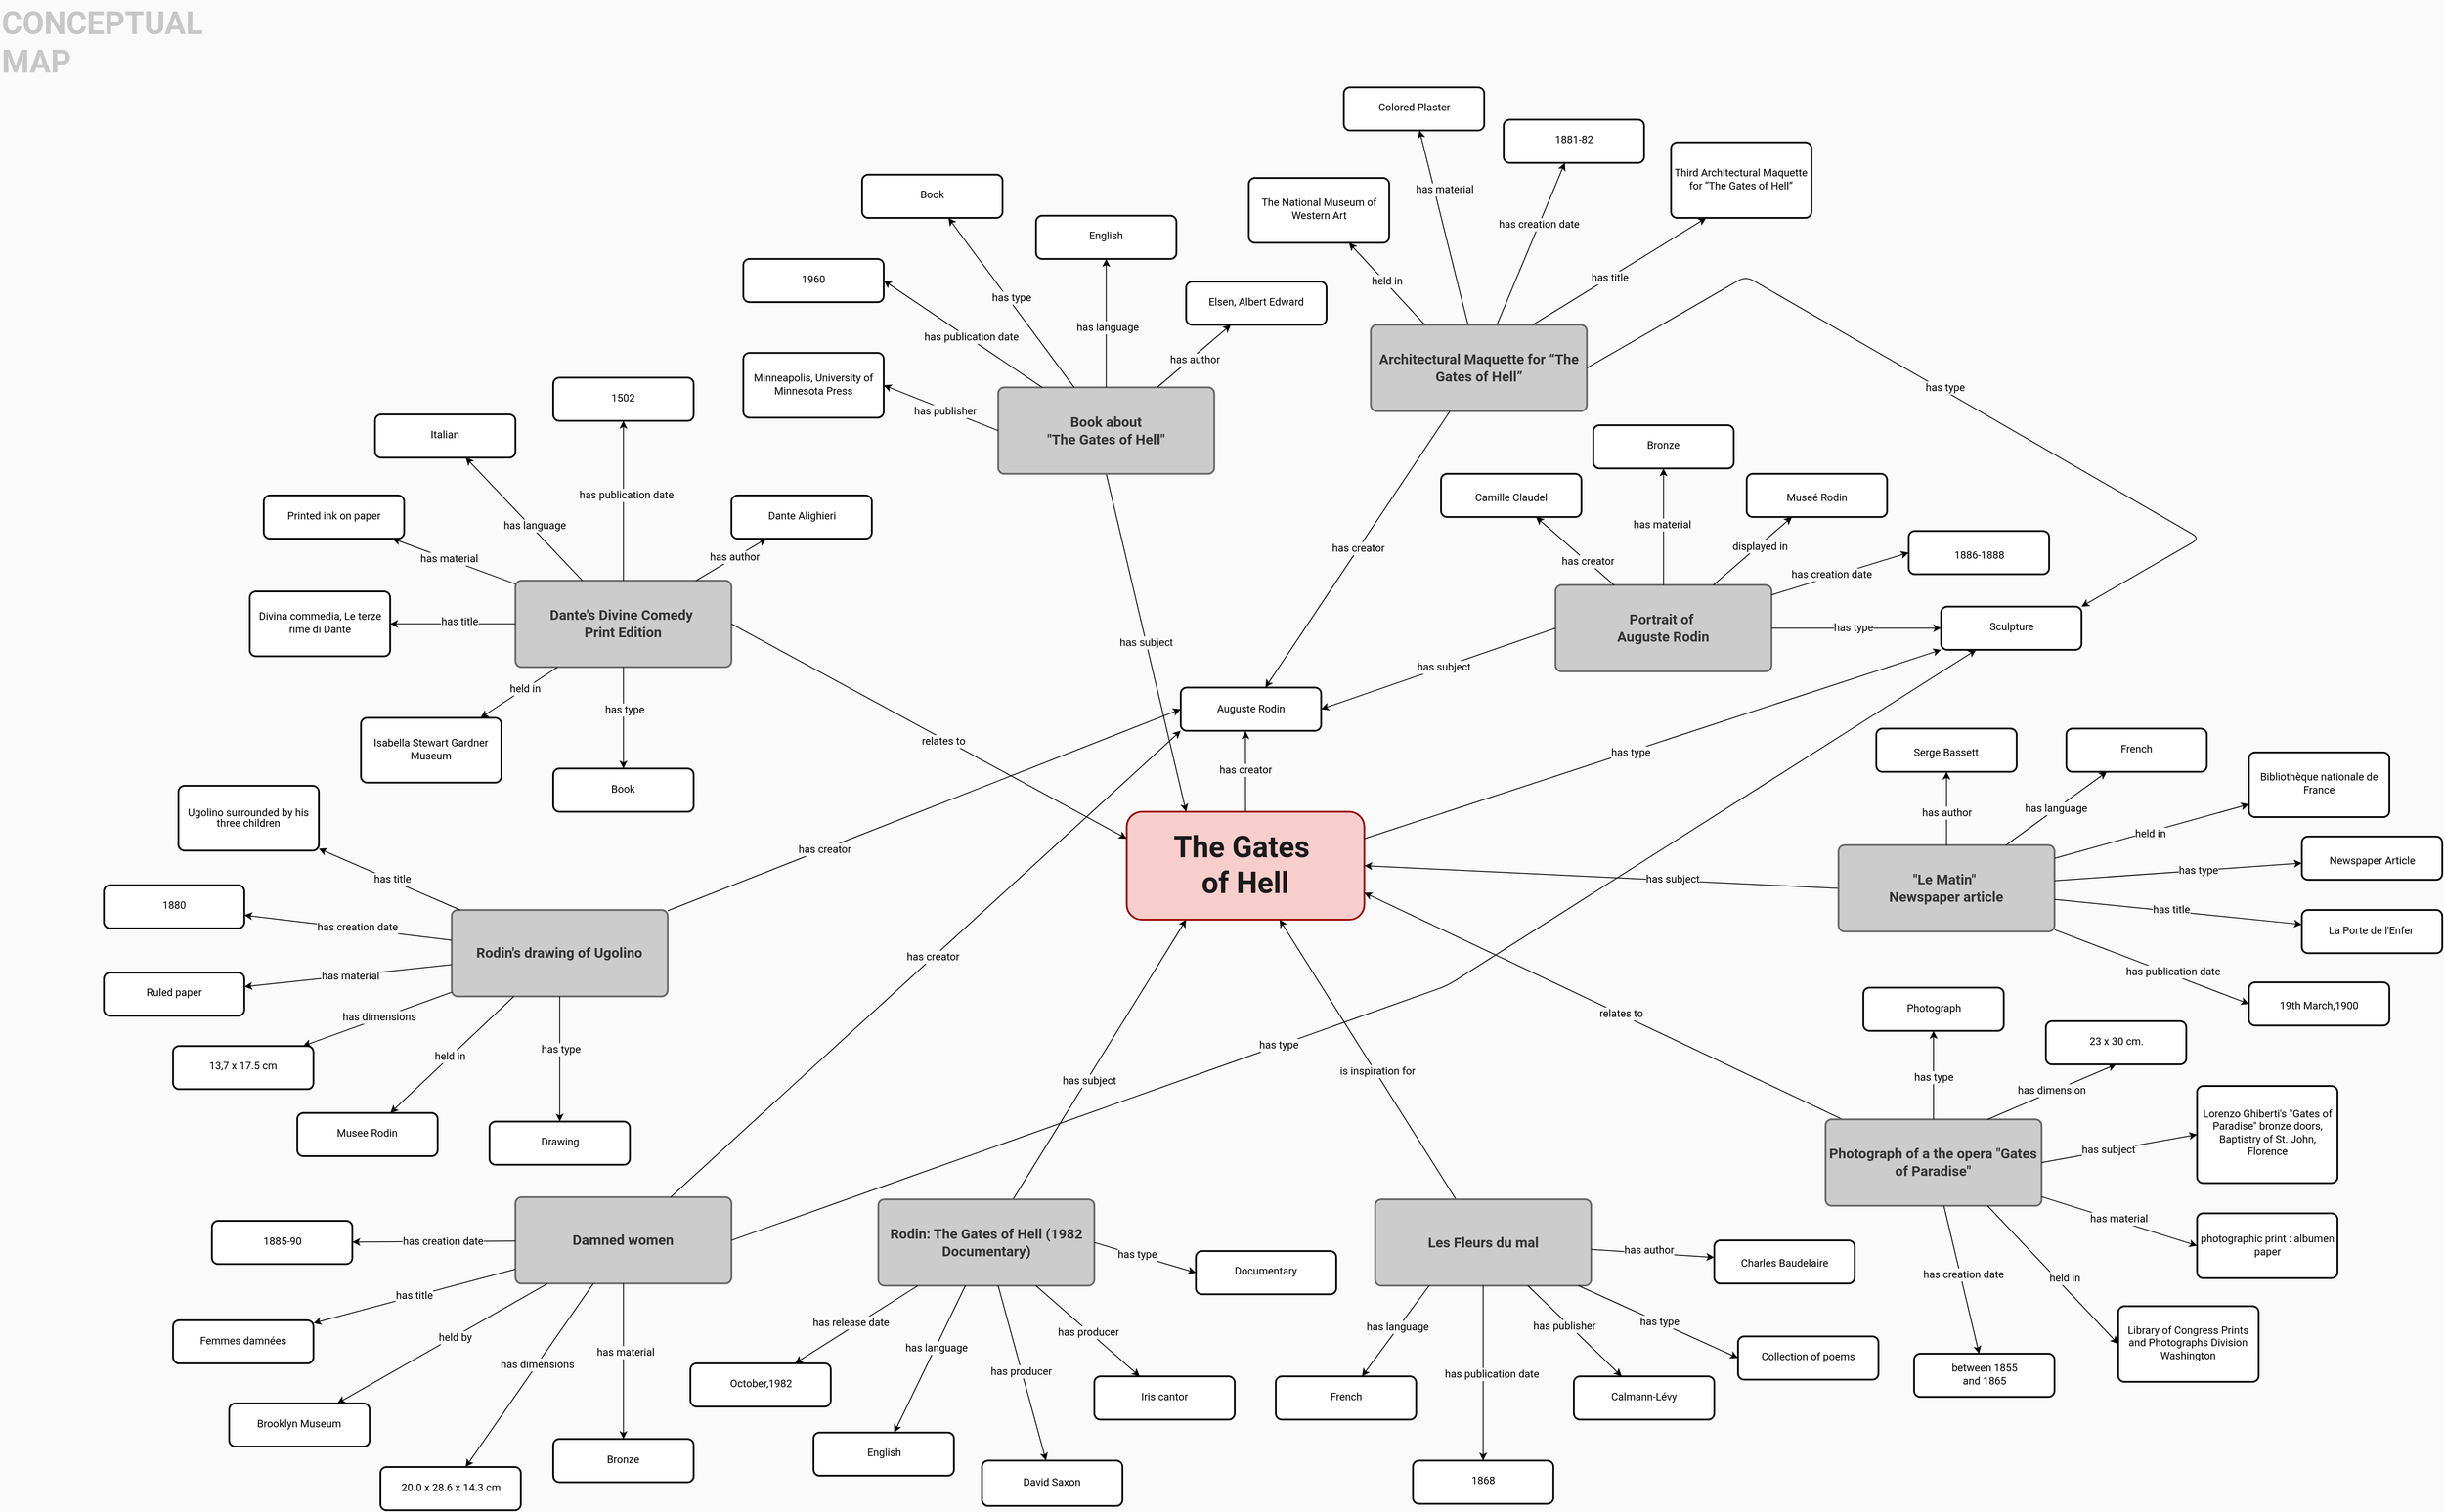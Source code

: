 <mxfile version="20.3.0" type="device"><diagram id="uli3ohNVDerW3JrVuovh" name="Pagina-1"><mxGraphModel dx="466" dy="860" grid="0" gridSize="10" guides="1" tooltips="1" connect="1" arrows="1" fold="1" page="1" pageScale="1" pageWidth="3000" pageHeight="2000" background="#FAFAFA" math="0" shadow="0"><root><mxCell id="0"/><mxCell id="1" parent="0"/><mxCell id="611" style="edgeStyle=orthogonalEdgeStyle;rounded=0;html=1;exitX=0.75;exitY=1;entryX=0.75;entryY=1;jettySize=auto;orthogonalLoop=1;fontFamily=Roboto;fontSource=https%3A%2F%2Ffonts.googleapis.com%2Fcss%3Ffamily%3DRoboto;spacing=0;spacingBottom=3;" parent="1" edge="1"><mxGeometry relative="1" as="geometry"><mxPoint x="240" y="1232" as="sourcePoint"/><mxPoint x="240" y="1232" as="targetPoint"/></mxGeometry></mxCell><mxCell id="z3TO-aQkpn6eMlcd9zko-773" value="&lt;div style=&quot;font-size: 36px;&quot;&gt;&lt;font style=&quot;font-size: 36px;&quot;&gt;CONCEPTUAL&lt;/font&gt;&lt;/div&gt;&lt;div style=&quot;font-size: 36px;&quot;&gt;&lt;font style=&quot;font-size: 36px;&quot;&gt;MAP&lt;/font&gt;&lt;/div&gt;" style="text;html=1;resizable=0;autosize=1;align=left;verticalAlign=middle;points=[];fillColor=none;strokeColor=none;rounded=0;shadow=0;glass=1;sketch=0;fillStyle=auto;fontFamily=Roboto;fontSource=https%3A%2F%2Ffonts.googleapis.com%2Fcss%3Ffamily%3DRoboto;fontSize=26;fontStyle=1;fontColor=#C7C7C7;" parent="1" vertex="1"><mxGeometry x="55" y="48" width="254" height="98" as="geometry"/></mxCell><mxCell id="gYMtcaotI22nwQtLnvnk-611" value="" style="group" parent="1" vertex="1" connectable="0"><mxGeometry x="174" y="148" width="2677.5" height="1630" as="geometry"/></mxCell><mxCell id="Oa6qZYkNomiIuM7BCrGi-767" value="&lt;span style=&quot;font-size: 34px;&quot;&gt;&lt;font style=&quot;font-size: 34px;&quot;&gt;The Gates&amp;nbsp;&lt;/font&gt;&lt;/span&gt;&lt;div style=&quot;font-size: 34px;&quot;&gt;&lt;span style=&quot;font-size: 34px;&quot;&gt;&lt;font style=&quot;font-size: 34px;&quot;&gt;of Hell&lt;/font&gt;&lt;/span&gt;&lt;/div&gt;" style="whiteSpace=wrap;html=1;rounded=1;arcSize=14;strokeWidth=2;fillColor=#f8cecc;strokeColor=#990000;fontColor=#1A1A1A;fontFamily=Roboto;fontStyle=1;spacing=0;spacingBottom=3;fontSize=34;fontSource=https%3A%2F%2Ffonts.googleapis.com%2Fcss%3Ffamily%3DRoboto;" parent="gYMtcaotI22nwQtLnvnk-611" vertex="1"><mxGeometry x="1171.174" y="829.841" width="272.079" height="123.672" as="geometry"/></mxCell><mxCell id="Wc2-rLg0NUTjaZ1JzG2z-763" value="" style="endArrow=classic;html=1;fontFamily=Roboto;fontSize=11;fontColor=default;align=center;strokeColor=default;edgeStyle=none;fontSource=https%3A%2F%2Ffonts.googleapis.com%2Fcss%3Ffamily%3DRoboto;spacing=0;spacingBottom=3;" parent="gYMtcaotI22nwQtLnvnk-611" source="Wc2-rLg0NUTjaZ1JzG2z-758" target="Oa6qZYkNomiIuM7BCrGi-767" edge="1"><mxGeometry relative="1" as="geometry"/></mxCell><mxCell id="Wc2-rLg0NUTjaZ1JzG2z-764" value="is inspiration for" style="edgeLabel;html=1;align=center;verticalAlign=middle;resizable=0;points=[];fontFamily=Roboto;fontSource=https%3A%2F%2Ffonts.googleapis.com%2Fcss%3Ffamily%3DRoboto;spacing=0;spacingBottom=3;labelBackgroundColor=#FAFAFA;fontSize=12;" parent="Wc2-rLg0NUTjaZ1JzG2z-763" vertex="1" connectable="0"><mxGeometry x="-0.096" y="-1" relative="1" as="geometry"><mxPoint as="offset"/></mxGeometry></mxCell><mxCell id="Wc2-rLg0NUTjaZ1JzG2z-759" value="&lt;h1 style=&quot;line-height: 0;&quot; id=&quot;firstHeading&quot;&gt;&lt;font style=&quot;font-size: 12px ; font-weight: normal&quot;&gt;Charles Baudelaire&lt;/font&gt;&lt;/h1&gt;" style="rounded=1;whiteSpace=wrap;html=1;absoluteArcSize=1;arcSize=14;strokeWidth=2;fontFamily=Roboto;fontSource=https%3A%2F%2Ffonts.googleapis.com%2Fcss%3Ffamily%3DRoboto;spacing=0;spacingBottom=3;spacingLeft=3;spacingRight=3;" parent="gYMtcaotI22nwQtLnvnk-611" vertex="1"><mxGeometry x="1843.95" y="1320.819" width="160.774" height="49.469" as="geometry"/></mxCell><mxCell id="Wc2-rLg0NUTjaZ1JzG2z-822" value="" style="edgeStyle=none;rounded=0;orthogonalLoop=1;jettySize=auto;html=1;elbow=vertical;entryX=1;entryY=0.75;entryDx=0;entryDy=0;fontFamily=Roboto;fontSource=https%3A%2F%2Ffonts.googleapis.com%2Fcss%3Ffamily%3DRoboto;spacing=0;spacingBottom=3;" parent="gYMtcaotI22nwQtLnvnk-611" source="Wc2-rLg0NUTjaZ1JzG2z-806" target="Oa6qZYkNomiIuM7BCrGi-767" edge="1"><mxGeometry relative="1" as="geometry"><mxPoint x="1990.811" y="1197.204" as="targetPoint"/></mxGeometry></mxCell><mxCell id="Wc2-rLg0NUTjaZ1JzG2z-823" value="relates to" style="edgeLabel;html=1;align=center;verticalAlign=middle;resizable=0;points=[];fontFamily=Roboto;fontSource=https%3A%2F%2Ffonts.googleapis.com%2Fcss%3Ffamily%3DRoboto;spacing=0;spacingBottom=3;labelBackgroundColor=#FAFAFA;fontSize=12;" parent="Wc2-rLg0NUTjaZ1JzG2z-822" vertex="1" connectable="0"><mxGeometry x="-0.073" relative="1" as="geometry"><mxPoint as="offset"/></mxGeometry></mxCell><mxCell id="Wc2-rLg0NUTjaZ1JzG2z-840" value="" style="edgeStyle=none;rounded=0;orthogonalLoop=1;jettySize=auto;html=1;elbow=vertical;entryX=1;entryY=0.5;entryDx=0;entryDy=0;fontFamily=Roboto;fontSource=https%3A%2F%2Ffonts.googleapis.com%2Fcss%3Ffamily%3DRoboto;spacing=0;spacingBottom=3;exitX=0;exitY=0.5;exitDx=0;exitDy=0;" parent="gYMtcaotI22nwQtLnvnk-611" source="Wc2-rLg0NUTjaZ1JzG2z-824" target="Oa6qZYkNomiIuM7BCrGi-767" edge="1"><mxGeometry relative="1" as="geometry"><mxPoint x="3623.852" y="551.578" as="targetPoint"/></mxGeometry></mxCell><mxCell id="Wc2-rLg0NUTjaZ1JzG2z-841" value="has subject" style="edgeLabel;html=1;align=center;verticalAlign=middle;resizable=0;points=[];fontFamily=Roboto;fontSource=https%3A%2F%2Ffonts.googleapis.com%2Fcss%3Ffamily%3DRoboto;spacing=0;spacingBottom=3;labelBackgroundColor=#FAFAFA;fontSize=12;" parent="Wc2-rLg0NUTjaZ1JzG2z-840" vertex="1" connectable="0"><mxGeometry x="0.093" y="2" relative="1" as="geometry"><mxPoint x="106" y="3" as="offset"/></mxGeometry></mxCell><mxCell id="Wc2-rLg0NUTjaZ1JzG2z-869" value="" style="edgeStyle=none;rounded=0;orthogonalLoop=1;jettySize=auto;html=1;elbow=vertical;entryX=0.25;entryY=1;entryDx=0;entryDy=0;fontFamily=Roboto;fontSource=https%3A%2F%2Ffonts.googleapis.com%2Fcss%3Ffamily%3DRoboto;spacing=0;spacingBottom=3;" parent="gYMtcaotI22nwQtLnvnk-611" source="Wc2-rLg0NUTjaZ1JzG2z-866" target="Oa6qZYkNomiIuM7BCrGi-767" edge="1"><mxGeometry relative="1" as="geometry"><mxPoint x="630.418" y="1120.47" as="targetPoint"/></mxGeometry></mxCell><mxCell id="Wc2-rLg0NUTjaZ1JzG2z-870" value="&lt;div style=&quot;font-size: 12px;&quot;&gt;has subject&lt;/div&gt;" style="edgeLabel;html=1;align=center;verticalAlign=middle;resizable=0;points=[];fontFamily=Roboto;fontSource=https%3A%2F%2Ffonts.googleapis.com%2Fcss%3Ffamily%3DRoboto;spacing=0;spacingBottom=3;labelBackgroundColor=#FAFAFA;fontSize=12;" parent="Wc2-rLg0NUTjaZ1JzG2z-869" vertex="1" connectable="0"><mxGeometry x="-0.15" y="-3" relative="1" as="geometry"><mxPoint as="offset"/></mxGeometry></mxCell><mxCell id="Wc2-rLg0NUTjaZ1JzG2z-997" value="" style="edgeStyle=none;rounded=0;orthogonalLoop=1;jettySize=auto;html=1;elbow=vertical;entryX=0.25;entryY=0;entryDx=0;entryDy=0;fontFamily=Roboto;fontSource=https%3A%2F%2Ffonts.googleapis.com%2Fcss%3Ffamily%3DRoboto;spacing=0;spacingBottom=3;exitX=0.5;exitY=1;exitDx=0;exitDy=0;" parent="gYMtcaotI22nwQtLnvnk-611" source="Wc2-rLg0NUTjaZ1JzG2z-979" target="Oa6qZYkNomiIuM7BCrGi-767" edge="1"><mxGeometry relative="1" as="geometry"><mxPoint x="1309.217" y="840.971" as="targetPoint"/><mxPoint x="1048.743" y="223.847" as="sourcePoint"/></mxGeometry></mxCell><mxCell id="RD8HHv-ypUPfrqm9BP81-611" value="has subject" style="edgeLabel;html=1;align=center;verticalAlign=middle;resizable=0;points=[];fontSize=12;labelBackgroundColor=#FAFAFA;" parent="Wc2-rLg0NUTjaZ1JzG2z-997" vertex="1" connectable="0"><mxGeometry x="-0.003" y="-1" relative="1" as="geometry"><mxPoint as="offset"/></mxGeometry></mxCell><mxCell id="Oa6qZYkNomiIuM7BCrGi-787" value="&lt;h1 id=&quot;firstHeading&quot;&gt;&lt;span style=&quot;font-size: 12px ; font-weight: 400&quot;&gt;Auguste Rodin&lt;/span&gt;&lt;/h1&gt;" style="rounded=1;whiteSpace=wrap;html=1;absoluteArcSize=1;arcSize=14;strokeWidth=2;fontFamily=Roboto;fontSource=https%3A%2F%2Ffonts.googleapis.com%2Fcss%3Ffamily%3DRoboto;spacing=0;spacingBottom=8;spacingLeft=3;spacingRight=3;" parent="gYMtcaotI22nwQtLnvnk-611" vertex="1"><mxGeometry x="1233.01" y="687.618" width="160.774" height="49.469" as="geometry"/></mxCell><mxCell id="Wc2-rLg0NUTjaZ1JzG2z-788" value="&lt;h1 id=&quot;firstHeading&quot;&gt;&lt;span style=&quot;font-size: 12px ; font-weight: 400&quot;&gt;Muse&lt;/span&gt;&lt;font style=&quot;font-size: 12px ; font-weight: normal&quot;&gt;é Rodin&lt;/font&gt;&lt;/h1&gt;" style="rounded=1;whiteSpace=wrap;html=1;absoluteArcSize=1;arcSize=14;strokeWidth=2;fontFamily=Roboto;fontSource=https%3A%2F%2Ffonts.googleapis.com%2Fcss%3Ffamily%3DRoboto;spacing=0;spacingBottom=3;spacingLeft=3;spacingRight=3;" parent="gYMtcaotI22nwQtLnvnk-611" vertex="1"><mxGeometry x="1881.052" y="442.747" width="160.774" height="49.469" as="geometry"/></mxCell><mxCell id="Wc2-rLg0NUTjaZ1JzG2z-791" value="&lt;h1 id=&quot;firstHeading&quot;&gt;&lt;span style=&quot;font-size: 12px ; font-weight: 400&quot;&gt;1886-1888&lt;/span&gt;&lt;/h1&gt;" style="rounded=1;whiteSpace=wrap;html=1;absoluteArcSize=1;arcSize=14;strokeWidth=2;fontFamily=Roboto;fontSource=https%3A%2F%2Ffonts.googleapis.com%2Fcss%3Ffamily%3DRoboto;verticalAlign=middle;spacing=0;spacingTop=0;spacingBottom=3;spacingLeft=3;spacingRight=3;" parent="gYMtcaotI22nwQtLnvnk-611" vertex="1"><mxGeometry x="2066.56" y="508.293" width="160.774" height="49.469" as="geometry"/></mxCell><mxCell id="Wc2-rLg0NUTjaZ1JzG2z-781" value="Portrait of&amp;nbsp;&lt;div style=&quot;font-size: 16px;&quot;&gt;Auguste Rodin&lt;/div&gt;" style="rounded=1;whiteSpace=wrap;html=1;absoluteArcSize=1;arcSize=14;strokeWidth=2;fontSize=16;fontStyle=1;fillStyle=auto;fillColor=#CCCCCC;strokeColor=#666666;fontColor=#333333;fontFamily=Roboto;fontSource=https%3A%2F%2Ffonts.googleapis.com%2Fcss%3Ffamily%3DRoboto;spacing=0;spacingBottom=3;spacingLeft=3;spacingRight=3;spacingTop=2;" parent="gYMtcaotI22nwQtLnvnk-611" vertex="1"><mxGeometry x="1662.152" y="570.129" width="247.344" height="98.938" as="geometry"/></mxCell><mxCell id="215" value="" style="endArrow=classic;html=1;exitX=0;exitY=0.5;exitDx=0;exitDy=0;entryX=1;entryY=0.5;entryDx=0;entryDy=0;fontFamily=Roboto;fontSource=https%3A%2F%2Ffonts.googleapis.com%2Fcss%3Ffamily%3DRoboto;spacing=0;spacingBottom=3;" parent="gYMtcaotI22nwQtLnvnk-611" source="Wc2-rLg0NUTjaZ1JzG2z-781" target="Oa6qZYkNomiIuM7BCrGi-787" edge="1"><mxGeometry width="50" height="50" relative="1" as="geometry"><mxPoint x="2102.116" y="353.703" as="sourcePoint"/><mxPoint x="1768.201" y="353.703" as="targetPoint"/></mxGeometry></mxCell><mxCell id="Wc2-rLg0NUTjaZ1JzG2z-804" value="has subject" style="edgeLabel;html=1;align=center;verticalAlign=middle;resizable=0;points=[];fontFamily=Roboto;fontSource=https%3A%2F%2Ffonts.googleapis.com%2Fcss%3Ffamily%3DRoboto;spacing=0;spacingBottom=3;labelBackgroundColor=#FAFAFA;fontSize=12;" parent="215" vertex="1" connectable="0"><mxGeometry x="-0.043" y="1" relative="1" as="geometry"><mxPoint as="offset"/></mxGeometry></mxCell><mxCell id="Wc2-rLg0NUTjaZ1JzG2z-789" value="" style="edgeStyle=none;rounded=0;orthogonalLoop=1;jettySize=auto;html=1;fontFamily=Roboto;fontSource=https%3A%2F%2Ffonts.googleapis.com%2Fcss%3Ffamily%3DRoboto;spacing=0;spacingBottom=3;" parent="gYMtcaotI22nwQtLnvnk-611" source="Wc2-rLg0NUTjaZ1JzG2z-781" target="Wc2-rLg0NUTjaZ1JzG2z-788" edge="1"><mxGeometry relative="1" as="geometry"/></mxCell><mxCell id="Wc2-rLg0NUTjaZ1JzG2z-790" value="displayed in" style="edgeLabel;html=1;align=center;verticalAlign=middle;resizable=0;points=[];fontFamily=Roboto;fontSource=https%3A%2F%2Ffonts.googleapis.com%2Fcss%3Ffamily%3DRoboto;spacing=0;spacingBottom=3;labelBackgroundColor=#FAFAFA;fontSize=12;" parent="Wc2-rLg0NUTjaZ1JzG2z-789" vertex="1" connectable="0"><mxGeometry x="0.153" y="-2" relative="1" as="geometry"><mxPoint as="offset"/></mxGeometry></mxCell><mxCell id="Wc2-rLg0NUTjaZ1JzG2z-792" value="" style="edgeStyle=none;rounded=0;orthogonalLoop=1;jettySize=auto;html=1;entryX=0;entryY=0.5;entryDx=0;entryDy=0;fontFamily=Roboto;fontSource=https%3A%2F%2Ffonts.googleapis.com%2Fcss%3Ffamily%3DRoboto;spacing=0;spacingBottom=3;" parent="gYMtcaotI22nwQtLnvnk-611" source="Wc2-rLg0NUTjaZ1JzG2z-781" target="Wc2-rLg0NUTjaZ1JzG2z-791" edge="1"><mxGeometry relative="1" as="geometry"><mxPoint x="2530.739" y="158.3" as="targetPoint"/></mxGeometry></mxCell><mxCell id="Wc2-rLg0NUTjaZ1JzG2z-793" value="has creation date" style="edgeLabel;html=1;align=center;verticalAlign=middle;resizable=0;points=[];fontFamily=Roboto;fontSource=https%3A%2F%2Ffonts.googleapis.com%2Fcss%3Ffamily%3DRoboto;spacing=0;spacingBottom=3;labelBackgroundColor=#FAFAFA;fontSize=12;" parent="Wc2-rLg0NUTjaZ1JzG2z-792" vertex="1" connectable="0"><mxGeometry x="-0.116" y="2" relative="1" as="geometry"><mxPoint y="1" as="offset"/></mxGeometry></mxCell><mxCell id="Wc2-rLg0NUTjaZ1JzG2z-782" value="&lt;h1 id=&quot;firstHeading&quot;&gt;&lt;font style=&quot;font-size: 12px ; font-weight: normal&quot;&gt;Camille Claudel&lt;/font&gt;&lt;/h1&gt;" style="rounded=1;whiteSpace=wrap;html=1;absoluteArcSize=1;arcSize=14;strokeWidth=2;fontFamily=Roboto;fontSource=https%3A%2F%2Ffonts.googleapis.com%2Fcss%3Ffamily%3DRoboto;spacing=0;spacingBottom=3;spacingLeft=3;spacingRight=3;" parent="gYMtcaotI22nwQtLnvnk-611" vertex="1"><mxGeometry x="1531.06" y="442.747" width="160.774" height="49.469" as="geometry"/></mxCell><mxCell id="Wc2-rLg0NUTjaZ1JzG2z-783" value="" style="edgeStyle=none;rounded=0;orthogonalLoop=1;jettySize=auto;html=1;fontFamily=Roboto;fontSource=https%3A%2F%2Ffonts.googleapis.com%2Fcss%3Ffamily%3DRoboto;spacing=0;spacingBottom=3;" parent="gYMtcaotI22nwQtLnvnk-611" source="Wc2-rLg0NUTjaZ1JzG2z-781" target="Wc2-rLg0NUTjaZ1JzG2z-782" edge="1"><mxGeometry relative="1" as="geometry"/></mxCell><mxCell id="Wc2-rLg0NUTjaZ1JzG2z-784" value="has creator" style="edgeLabel;html=1;align=center;verticalAlign=middle;resizable=0;points=[];fontFamily=Roboto;fontSource=https%3A%2F%2Ffonts.googleapis.com%2Fcss%3Ffamily%3DRoboto;spacing=0;spacingBottom=3;labelBackgroundColor=#FAFAFA;fontSize=12;" parent="Wc2-rLg0NUTjaZ1JzG2z-783" vertex="1" connectable="0"><mxGeometry x="-0.328" relative="1" as="geometry"><mxPoint as="offset"/></mxGeometry></mxCell><mxCell id="Oa6qZYkNomiIuM7BCrGi-766" value="Architectural Maquette for “The Gates of Hell”" style="rounded=1;whiteSpace=wrap;html=1;absoluteArcSize=1;arcSize=14;strokeWidth=2;fontSize=16;fontStyle=1;fillColor=#CCCCCC;strokeColor=#666666;fontColor=#333333;fontFamily=Roboto;fontSource=https%3A%2F%2Ffonts.googleapis.com%2Fcss%3Ffamily%3DRoboto;spacing=0;spacingBottom=3;spacingLeft=3;spacingRight=3;spacingTop=2;" parent="gYMtcaotI22nwQtLnvnk-611" vertex="1"><mxGeometry x="1450.673" y="272.079" width="247.344" height="98.938" as="geometry"/></mxCell><mxCell id="Oa6qZYkNomiIuM7BCrGi-788" value="has creator" style="endArrow=classic;html=1;fontFamily=Roboto;fontSize=12;fontColor=default;align=center;strokeColor=default;elbow=horizontal;fontSource=https%3A%2F%2Ffonts.googleapis.com%2Fcss%3Ffamily%3DRoboto;spacing=0;spacingBottom=3;labelBackgroundColor=#FAFAFA;" parent="gYMtcaotI22nwQtLnvnk-611" source="Oa6qZYkNomiIuM7BCrGi-766" target="Oa6qZYkNomiIuM7BCrGi-787" edge="1"><mxGeometry relative="1" as="geometry"/></mxCell><mxCell id="Oa6qZYkNomiIuM7BCrGi-781" value="Colored Plaster" style="rounded=1;whiteSpace=wrap;html=1;absoluteArcSize=1;arcSize=14;strokeWidth=2;fontFamily=Roboto;fontSource=https%3A%2F%2Ffonts.googleapis.com%2Fcss%3Ffamily%3DRoboto;spacing=0;spacingBottom=3;spacingLeft=3;spacingRight=3;" parent="gYMtcaotI22nwQtLnvnk-611" vertex="1"><mxGeometry x="1419.755" width="160.774" height="49.469" as="geometry"/></mxCell><mxCell id="Oa6qZYkNomiIuM7BCrGi-782" value="" style="endArrow=classic;html=1;fontFamily=Roboto;fontSize=11;fontColor=default;align=center;strokeColor=default;elbow=vertical;fontSource=https%3A%2F%2Ffonts.googleapis.com%2Fcss%3Ffamily%3DRoboto;spacing=0;spacingBottom=3;" parent="gYMtcaotI22nwQtLnvnk-611" source="Oa6qZYkNomiIuM7BCrGi-766" target="Oa6qZYkNomiIuM7BCrGi-781" edge="1"><mxGeometry relative="1" as="geometry"/></mxCell><mxCell id="Oa6qZYkNomiIuM7BCrGi-783" value="has material" style="edgeLabel;html=1;align=center;verticalAlign=middle;resizable=0;points=[];labelBorderColor=none;fontFamily=Roboto;fontSource=https%3A%2F%2Ffonts.googleapis.com%2Fcss%3Ffamily%3DRoboto;spacing=0;spacingBottom=3;labelBackgroundColor=#FAFAFA;fontSize=12;" parent="Oa6qZYkNomiIuM7BCrGi-782" vertex="1" connectable="0"><mxGeometry x="0.147" y="2" relative="1" as="geometry"><mxPoint x="7" y="-27" as="offset"/></mxGeometry></mxCell><mxCell id="Oa6qZYkNomiIuM7BCrGi-773" value="1881-82" style="rounded=1;whiteSpace=wrap;html=1;absoluteArcSize=1;arcSize=14;strokeWidth=2;fontFamily=Roboto;fontSource=https%3A%2F%2Ffonts.googleapis.com%2Fcss%3Ffamily%3DRoboto;spacing=0;spacingBottom=3;spacingLeft=3;spacingRight=3;" parent="gYMtcaotI22nwQtLnvnk-611" vertex="1"><mxGeometry x="1602.79" y="37.102" width="160.774" height="49.469" as="geometry"/></mxCell><mxCell id="Oa6qZYkNomiIuM7BCrGi-774" value="" style="endArrow=classic;html=1;fontFamily=Roboto;fontSize=11;fontColor=default;align=center;strokeColor=default;elbow=vertical;fontSource=https%3A%2F%2Ffonts.googleapis.com%2Fcss%3Ffamily%3DRoboto;spacing=0;spacingBottom=3;" parent="gYMtcaotI22nwQtLnvnk-611" source="Oa6qZYkNomiIuM7BCrGi-766" target="Oa6qZYkNomiIuM7BCrGi-773" edge="1"><mxGeometry relative="1" as="geometry"/></mxCell><mxCell id="Oa6qZYkNomiIuM7BCrGi-779" value="has creation date" style="edgeLabel;html=1;align=center;verticalAlign=middle;resizable=0;points=[];fontFamily=Roboto;fontSource=https%3A%2F%2Ffonts.googleapis.com%2Fcss%3Ffamily%3DRoboto;spacing=0;spacingBottom=3;labelBackgroundColor=#FAFAFA;fontSize=12;" parent="Oa6qZYkNomiIuM7BCrGi-774" vertex="1" connectable="0"><mxGeometry x="0.174" relative="1" as="geometry"><mxPoint x="2" y="-5" as="offset"/></mxGeometry></mxCell><mxCell id="Oa6qZYkNomiIuM7BCrGi-784" value="The National Museum of Western Art" style="rounded=1;whiteSpace=wrap;html=1;absoluteArcSize=1;arcSize=14;strokeWidth=2;fontFamily=Roboto;fontSource=https%3A%2F%2Ffonts.googleapis.com%2Fcss%3Ffamily%3DRoboto;spacing=0;spacingBottom=3;spacingLeft=3;spacingRight=3;" parent="gYMtcaotI22nwQtLnvnk-611" vertex="1"><mxGeometry x="1310.924" y="103.885" width="160.774" height="74.203" as="geometry"/></mxCell><mxCell id="Oa6qZYkNomiIuM7BCrGi-785" value="" style="endArrow=classic;html=1;fontFamily=Roboto;fontSize=11;fontColor=default;align=center;strokeColor=default;elbow=vertical;jumpStyle=none;rounded=1;exitX=0.25;exitY=0;exitDx=0;exitDy=0;fontSource=https%3A%2F%2Ffonts.googleapis.com%2Fcss%3Ffamily%3DRoboto;spacing=0;spacingBottom=3;" parent="gYMtcaotI22nwQtLnvnk-611" source="Oa6qZYkNomiIuM7BCrGi-766" target="Oa6qZYkNomiIuM7BCrGi-784" edge="1"><mxGeometry relative="1" as="geometry"/></mxCell><mxCell id="Oa6qZYkNomiIuM7BCrGi-786" value="held in" style="edgeLabel;html=1;align=center;verticalAlign=middle;resizable=0;points=[];fontFamily=Roboto;fontSource=https%3A%2F%2Ffonts.googleapis.com%2Fcss%3Ffamily%3DRoboto;spacing=0;spacingBottom=3;labelBackgroundColor=#FAFAFA;fontSize=12;" parent="Oa6qZYkNomiIuM7BCrGi-785" vertex="1" connectable="0"><mxGeometry x="0.178" relative="1" as="geometry"><mxPoint x="7" y="7" as="offset"/></mxGeometry></mxCell><mxCell id="Wc2-rLg0NUTjaZ1JzG2z-857" value="&lt;h1 style=&quot;line-height: 1.2;&quot; id=&quot;firstHeading&quot;&gt;&lt;font style=&quot;font-size: 12px;&quot;&gt;&lt;span style=&quot;font-size: 12px ; font-weight: 400&quot;&gt;Serge Bassett&lt;/span&gt;&lt;/font&gt;&lt;/h1&gt;" style="rounded=1;whiteSpace=wrap;html=1;absoluteArcSize=1;arcSize=14;strokeWidth=2;fontFamily=Roboto;fontSource=https%3A%2F%2Ffonts.googleapis.com%2Fcss%3Ffamily%3DRoboto;spacing=0;spacingBottom=3;spacingLeft=3;spacingRight=3;" parent="gYMtcaotI22nwQtLnvnk-611" vertex="1"><mxGeometry x="2029.458" y="734.613" width="160.774" height="49.469" as="geometry"/></mxCell><mxCell id="Wc2-rLg0NUTjaZ1JzG2z-829" value="French" style="rounded=1;whiteSpace=wrap;html=1;absoluteArcSize=1;arcSize=14;strokeWidth=2;fontFamily=Roboto;fontSource=https%3A%2F%2Ffonts.googleapis.com%2Fcss%3Ffamily%3DRoboto;spacing=0;spacingBottom=3;spacingLeft=3;spacingRight=3;" parent="gYMtcaotI22nwQtLnvnk-611" vertex="1"><mxGeometry x="2247.121" y="734.613" width="160.774" height="49.469" as="geometry"/></mxCell><mxCell id="Wc2-rLg0NUTjaZ1JzG2z-832" value="Bibliothèque nationale de France" style="rounded=1;whiteSpace=wrap;html=1;absoluteArcSize=1;arcSize=14;strokeWidth=2;fontFamily=Roboto;fontSource=https%3A%2F%2Ffonts.googleapis.com%2Fcss%3Ffamily%3DRoboto;spacing=0;spacingBottom=3;spacingLeft=3;spacingRight=3;" parent="gYMtcaotI22nwQtLnvnk-611" vertex="1"><mxGeometry x="2456.127" y="761.821" width="160.774" height="74.203" as="geometry"/></mxCell><mxCell id="Wc2-rLg0NUTjaZ1JzG2z-842" value="&lt;h1 id=&quot;firstHeading&quot;&gt;&lt;span style=&quot;font-size: 12px ; font-weight: 400&quot;&gt;Newspaper Article&lt;/span&gt;&lt;/h1&gt;" style="rounded=1;whiteSpace=wrap;html=1;absoluteArcSize=1;arcSize=14;strokeWidth=2;fontFamily=Roboto;fontSource=https%3A%2F%2Ffonts.googleapis.com%2Fcss%3Ffamily%3DRoboto;spacing=0;spacingBottom=3;spacingLeft=3;spacingRight=3;" parent="gYMtcaotI22nwQtLnvnk-611" vertex="1"><mxGeometry x="2516.726" y="858.285" width="160.774" height="49.469" as="geometry"/></mxCell><mxCell id="Wc2-rLg0NUTjaZ1JzG2z-846" value="&lt;div&gt;La Porte de l'Enfer&amp;nbsp;&lt;/div&gt;" style="rounded=1;whiteSpace=wrap;html=1;absoluteArcSize=1;arcSize=14;strokeWidth=2;fontFamily=Roboto;fontSource=https%3A%2F%2Ffonts.googleapis.com%2Fcss%3Ffamily%3DRoboto;spacing=0;spacingBottom=3;spacingLeft=3;spacingRight=3;" parent="gYMtcaotI22nwQtLnvnk-611" vertex="1"><mxGeometry x="2516.726" y="942.382" width="160.774" height="49.469" as="geometry"/></mxCell><mxCell id="Wc2-rLg0NUTjaZ1JzG2z-849" value="&lt;h1 id=&quot;firstHeading&quot;&gt;&lt;span style=&quot;font-size: 12px ; font-weight: 400&quot;&gt;19th March,1900&lt;/span&gt;&lt;/h1&gt;" style="rounded=1;whiteSpace=wrap;html=1;absoluteArcSize=1;arcSize=14;strokeWidth=2;fontFamily=Roboto;fontSource=https%3A%2F%2Ffonts.googleapis.com%2Fcss%3Ffamily%3DRoboto;spacing=0;spacingBottom=3;spacingLeft=3;spacingRight=3;" parent="gYMtcaotI22nwQtLnvnk-611" vertex="1"><mxGeometry x="2456.127" y="1025.243" width="160.774" height="49.469" as="geometry"/></mxCell><mxCell id="Wc2-rLg0NUTjaZ1JzG2z-794" value="Sculpture" style="rounded=1;whiteSpace=wrap;html=1;absoluteArcSize=1;arcSize=14;strokeWidth=2;fontFamily=Roboto;fontSource=https%3A%2F%2Ffonts.googleapis.com%2Fcss%3Ffamily%3DRoboto;spacing=0;spacingBottom=3;spacingLeft=3;spacingRight=3;" parent="gYMtcaotI22nwQtLnvnk-611" vertex="1"><mxGeometry x="2103.662" y="594.863" width="160.774" height="49.469" as="geometry"/></mxCell><mxCell id="Wc2-rLg0NUTjaZ1JzG2z-801" value="" style="rounded=0;orthogonalLoop=1;jettySize=auto;html=1;entryX=0;entryY=1;entryDx=0;entryDy=0;elbow=vertical;exitX=1;exitY=0.25;exitDx=0;exitDy=0;fontFamily=Roboto;fontSource=https%3A%2F%2Ffonts.googleapis.com%2Fcss%3Ffamily%3DRoboto;spacing=0;spacingBottom=3;" parent="gYMtcaotI22nwQtLnvnk-611" source="Oa6qZYkNomiIuM7BCrGi-767" target="Wc2-rLg0NUTjaZ1JzG2z-794" edge="1"><mxGeometry relative="1" as="geometry"><mxPoint x="2436.03" y="601.047" as="targetPoint"/></mxGeometry></mxCell><mxCell id="z3TO-aQkpn6eMlcd9zko-769" value="has type" style="edgeLabel;html=1;align=center;verticalAlign=middle;resizable=0;points=[];fontSize=12;fontFamily=Roboto;labelBackgroundColor=#FAFAFA;" parent="Wc2-rLg0NUTjaZ1JzG2z-801" vertex="1" connectable="0"><mxGeometry x="0.012" y="1" relative="1" as="geometry"><mxPoint x="-29" y="11" as="offset"/></mxGeometry></mxCell><mxCell id="Wc2-rLg0NUTjaZ1JzG2z-795" value="" style="edgeStyle=none;rounded=0;orthogonalLoop=1;jettySize=auto;html=1;entryX=0;entryY=0.5;entryDx=0;entryDy=0;fontFamily=Roboto;fontSource=https%3A%2F%2Ffonts.googleapis.com%2Fcss%3Ffamily%3DRoboto;spacing=0;spacingBottom=3;" parent="gYMtcaotI22nwQtLnvnk-611" source="Wc2-rLg0NUTjaZ1JzG2z-781" target="Wc2-rLg0NUTjaZ1JzG2z-794" edge="1"><mxGeometry relative="1" as="geometry"/></mxCell><mxCell id="Wc2-rLg0NUTjaZ1JzG2z-796" value="has type" style="edgeLabel;html=1;align=center;verticalAlign=middle;resizable=0;points=[];fontFamily=Roboto;fontSource=https%3A%2F%2Ffonts.googleapis.com%2Fcss%3Ffamily%3DRoboto;spacing=0;spacingBottom=3;labelBackgroundColor=#FAFAFA;fontSize=12;" parent="Wc2-rLg0NUTjaZ1JzG2z-795" vertex="1" connectable="0"><mxGeometry x="-0.037" y="-1" relative="1" as="geometry"><mxPoint as="offset"/></mxGeometry></mxCell><mxCell id="Oa6qZYkNomiIuM7BCrGi-795" value="" style="endArrow=classic;html=1;fontFamily=Roboto;fontSize=11;fontColor=default;align=center;strokeColor=default;edgeStyle=isometricEdgeStyle;exitX=1;exitY=0.5;exitDx=0;exitDy=0;entryX=1;entryY=0;entryDx=0;entryDy=0;elbow=horizontal;fontSource=https%3A%2F%2Ffonts.googleapis.com%2Fcss%3Ffamily%3DRoboto;spacing=0;spacingBottom=3;" parent="gYMtcaotI22nwQtLnvnk-611" source="Oa6qZYkNomiIuM7BCrGi-766" target="Wc2-rLg0NUTjaZ1JzG2z-794" edge="1"><mxGeometry relative="1" as="geometry"><Array as="points"><mxPoint x="2312.667" y="466.244"/><mxPoint x="2442.523" y="403.171"/><mxPoint x="2572.07" y="173.141"/></Array><mxPoint x="2837.964" y="-235.63" as="targetPoint"/></mxGeometry></mxCell><mxCell id="z3TO-aQkpn6eMlcd9zko-771" value="has type" style="edgeLabel;html=1;align=center;verticalAlign=middle;resizable=0;points=[];fontSize=12;fontFamily=Roboto;labelBackgroundColor=#FAFAFA;" parent="Oa6qZYkNomiIuM7BCrGi-795" vertex="1" connectable="0"><mxGeometry x="0.015" y="1" relative="1" as="geometry"><mxPoint x="-16" y="-12" as="offset"/></mxGeometry></mxCell><mxCell id="Wc2-rLg0NUTjaZ1JzG2z-992" value="&lt;span&gt;Elsen, Albert Edward&lt;/span&gt;" style="rounded=1;whiteSpace=wrap;html=1;absoluteArcSize=1;arcSize=14;strokeWidth=2;fontFamily=Roboto;fontSource=https%3A%2F%2Ffonts.googleapis.com%2Fcss%3Ffamily%3DRoboto;spacing=0;spacingBottom=3;spacingLeft=3;spacingRight=3;" parent="gYMtcaotI22nwQtLnvnk-611" vertex="1"><mxGeometry x="1239.194" y="222.61" width="160.774" height="49.469" as="geometry"/></mxCell><mxCell id="Wc2-rLg0NUTjaZ1JzG2z-989" value="English" style="rounded=1;whiteSpace=wrap;html=1;absoluteArcSize=1;arcSize=14;strokeWidth=2;fontFamily=Roboto;fontSource=https%3A%2F%2Ffonts.googleapis.com%2Fcss%3Ffamily%3DRoboto;spacing=0;spacingBottom=3;spacingLeft=3;spacingRight=3;" parent="gYMtcaotI22nwQtLnvnk-611" vertex="1"><mxGeometry x="1067.29" y="147.17" width="160.774" height="49.469" as="geometry"/></mxCell><mxCell id="Wc2-rLg0NUTjaZ1JzG2z-986" value="Book" style="rounded=1;whiteSpace=wrap;html=1;absoluteArcSize=1;arcSize=14;strokeWidth=2;fontFamily=Roboto;fontSource=https%3A%2F%2Ffonts.googleapis.com%2Fcss%3Ffamily%3DRoboto;spacing=0;spacingBottom=3;spacingLeft=3;spacingRight=3;" parent="gYMtcaotI22nwQtLnvnk-611" vertex="1"><mxGeometry x="868.178" y="100.175" width="160.774" height="49.469" as="geometry"/></mxCell><mxCell id="Wc2-rLg0NUTjaZ1JzG2z-983" value="1960" style="rounded=1;whiteSpace=wrap;html=1;absoluteArcSize=1;arcSize=14;strokeWidth=2;fontFamily=Roboto;fontSource=https%3A%2F%2Ffonts.googleapis.com%2Fcss%3Ffamily%3DRoboto;spacing=0;spacingBottom=3;spacingLeft=3;spacingRight=3;" parent="gYMtcaotI22nwQtLnvnk-611" vertex="1"><mxGeometry x="732.139" y="196.639" width="160.774" height="49.469" as="geometry"/></mxCell><mxCell id="Wc2-rLg0NUTjaZ1JzG2z-980" value="&lt;span&gt;Minneapolis, University of Minnesota Press&lt;/span&gt;" style="rounded=1;whiteSpace=wrap;html=1;absoluteArcSize=1;arcSize=14;strokeWidth=2;fontFamily=Roboto;fontSource=https%3A%2F%2Ffonts.googleapis.com%2Fcss%3Ffamily%3DRoboto;spacing=0;spacingBottom=3;spacingLeft=3;spacingRight=3;" parent="gYMtcaotI22nwQtLnvnk-611" vertex="1"><mxGeometry x="732.139" y="304.234" width="160.774" height="74.203" as="geometry"/></mxCell><mxCell id="Wc2-rLg0NUTjaZ1JzG2z-958" value="1502" style="rounded=1;whiteSpace=wrap;html=1;absoluteArcSize=1;arcSize=14;strokeWidth=2;fontFamily=Roboto;fontSource=https%3A%2F%2Ffonts.googleapis.com%2Fcss%3Ffamily%3DRoboto;spacing=0;spacingBottom=3;spacingLeft=3;spacingRight=3;" parent="gYMtcaotI22nwQtLnvnk-611" vertex="1"><mxGeometry x="514.476" y="332.678" width="160.774" height="49.469" as="geometry"/></mxCell><mxCell id="Wc2-rLg0NUTjaZ1JzG2z-852" value="Dante Alighieri" style="rounded=1;whiteSpace=wrap;html=1;absoluteArcSize=1;arcSize=14;strokeWidth=2;fontFamily=Roboto;fontSource=https%3A%2F%2Ffonts.googleapis.com%2Fcss%3Ffamily%3DRoboto;spacing=0;spacingBottom=3;spacingLeft=3;spacingRight=3;" parent="gYMtcaotI22nwQtLnvnk-611" vertex="1"><mxGeometry x="718.535" y="467.481" width="160.774" height="49.469" as="geometry"/></mxCell><mxCell id="Wc2-rLg0NUTjaZ1JzG2z-961" value="Italian" style="rounded=1;whiteSpace=wrap;html=1;absoluteArcSize=1;arcSize=14;strokeWidth=2;fontFamily=Roboto;fontSource=https%3A%2F%2Ffonts.googleapis.com%2Fcss%3Ffamily%3DRoboto;spacing=0;spacingBottom=3;spacingLeft=3;spacingRight=3;" parent="gYMtcaotI22nwQtLnvnk-611" vertex="1"><mxGeometry x="310.417" y="374.727" width="160.774" height="49.469" as="geometry"/></mxCell><mxCell id="Wc2-rLg0NUTjaZ1JzG2z-976" value="Printed ink on paper" style="rounded=1;whiteSpace=wrap;html=1;absoluteArcSize=1;arcSize=14;strokeWidth=2;fontFamily=Roboto;fontSource=https%3A%2F%2Ffonts.googleapis.com%2Fcss%3Ffamily%3DRoboto;spacing=0;spacingBottom=3;spacingLeft=3;spacingRight=3;" parent="gYMtcaotI22nwQtLnvnk-611" vertex="1"><mxGeometry x="183.035" y="467.481" width="160.774" height="49.469" as="geometry"/></mxCell><mxCell id="Wc2-rLg0NUTjaZ1JzG2z-967" value="&lt;span&gt;Divina commedia, Le terze rime di Dante&lt;/span&gt;" style="rounded=1;whiteSpace=wrap;html=1;absoluteArcSize=1;arcSize=14;strokeWidth=2;fontFamily=Roboto;fontSource=https%3A%2F%2Ffonts.googleapis.com%2Fcss%3Ffamily%3DRoboto;spacing=0;spacingBottom=3;spacingLeft=3;spacingRight=3;" parent="gYMtcaotI22nwQtLnvnk-611" vertex="1"><mxGeometry x="166.957" y="577.549" width="160.774" height="74.203" as="geometry"/></mxCell><mxCell id="Wc2-rLg0NUTjaZ1JzG2z-964" value="&lt;span&gt;Isabella Stewart Gardner Museum&lt;/span&gt;" style="rounded=1;whiteSpace=wrap;html=1;absoluteArcSize=1;arcSize=14;strokeWidth=2;fontFamily=Roboto;fontSource=https%3A%2F%2Ffonts.googleapis.com%2Fcss%3Ffamily%3DRoboto;spacing=0;spacingBottom=3;spacingLeft=2;spacingRight=2;" parent="gYMtcaotI22nwQtLnvnk-611" vertex="1"><mxGeometry x="294.339" y="722.246" width="160.774" height="74.203" as="geometry"/></mxCell><mxCell id="Wc2-rLg0NUTjaZ1JzG2z-945" value="Dante's Divine Comedy&amp;nbsp;&lt;div style=&quot;font-size: 16px;&quot;&gt;Print Edition&lt;/div&gt;" style="rounded=1;whiteSpace=wrap;html=1;absoluteArcSize=1;arcSize=14;strokeWidth=2;fontSize=16;fontStyle=1;strokeColor=#666666;fillColor=#CCCCCC;labelBackgroundColor=none;fontColor=#333333;fontFamily=Roboto;fontSource=https%3A%2F%2Ffonts.googleapis.com%2Fcss%3Ffamily%3DRoboto;spacing=0;spacingBottom=3;perimeterSpacing=0;shadow=0;spacingLeft=3;spacingRight=3;spacingTop=2;" parent="gYMtcaotI22nwQtLnvnk-611" vertex="1"><mxGeometry x="471.191" y="565.182" width="247.344" height="98.938" as="geometry"/></mxCell><mxCell id="Wc2-rLg0NUTjaZ1JzG2z-959" value="" style="edgeStyle=none;rounded=0;orthogonalLoop=1;jettySize=auto;html=1;elbow=vertical;fontFamily=Roboto;fontSource=https%3A%2F%2Ffonts.googleapis.com%2Fcss%3Ffamily%3DRoboto;spacing=0;spacingBottom=3;" parent="gYMtcaotI22nwQtLnvnk-611" source="Wc2-rLg0NUTjaZ1JzG2z-945" target="Wc2-rLg0NUTjaZ1JzG2z-958" edge="1"><mxGeometry relative="1" as="geometry"/></mxCell><mxCell id="Wc2-rLg0NUTjaZ1JzG2z-960" value="has publication date" style="edgeLabel;html=1;align=center;verticalAlign=middle;resizable=0;points=[];fontFamily=Roboto;fontSource=https%3A%2F%2Ffonts.googleapis.com%2Fcss%3Ffamily%3DRoboto;spacing=0;spacingBottom=3;labelBackgroundColor=#FAFAFA;fontSize=12;" parent="Wc2-rLg0NUTjaZ1JzG2z-959" vertex="1" connectable="0"><mxGeometry x="-0.109" y="-1" relative="1" as="geometry"><mxPoint x="2" y="-15" as="offset"/></mxGeometry></mxCell><mxCell id="Wc2-rLg0NUTjaZ1JzG2z-953" value="" style="edgeStyle=none;rounded=0;orthogonalLoop=1;jettySize=auto;html=1;elbow=vertical;entryX=0.25;entryY=1;entryDx=0;entryDy=0;fontFamily=Roboto;fontSource=https%3A%2F%2Ffonts.googleapis.com%2Fcss%3Ffamily%3DRoboto;spacing=0;spacingBottom=3;" parent="gYMtcaotI22nwQtLnvnk-611" source="Wc2-rLg0NUTjaZ1JzG2z-945" target="Wc2-rLg0NUTjaZ1JzG2z-852" edge="1"><mxGeometry relative="1" as="geometry"><mxPoint x="64.0" y="387.712" as="targetPoint"/></mxGeometry></mxCell><mxCell id="Wc2-rLg0NUTjaZ1JzG2z-954" value="has author" style="edgeLabel;html=1;align=center;verticalAlign=middle;resizable=0;points=[];fontFamily=Roboto;fontSource=https%3A%2F%2Ffonts.googleapis.com%2Fcss%3Ffamily%3DRoboto;spacing=0;spacingBottom=3;labelBackgroundColor=#FAFAFA;fontSize=12;" parent="Wc2-rLg0NUTjaZ1JzG2z-953" vertex="1" connectable="0"><mxGeometry x="0.07" y="-1" relative="1" as="geometry"><mxPoint y="-1" as="offset"/></mxGeometry></mxCell><mxCell id="Wc2-rLg0NUTjaZ1JzG2z-962" value="" style="edgeStyle=none;rounded=0;orthogonalLoop=1;jettySize=auto;html=1;elbow=vertical;fontFamily=Roboto;fontSource=https%3A%2F%2Ffonts.googleapis.com%2Fcss%3Ffamily%3DRoboto;spacing=0;spacingBottom=3;" parent="gYMtcaotI22nwQtLnvnk-611" source="Wc2-rLg0NUTjaZ1JzG2z-945" target="Wc2-rLg0NUTjaZ1JzG2z-961" edge="1"><mxGeometry relative="1" as="geometry"/></mxCell><mxCell id="Wc2-rLg0NUTjaZ1JzG2z-963" value="has language" style="edgeLabel;html=1;align=center;verticalAlign=middle;resizable=0;points=[];fontFamily=Roboto;fontSource=https%3A%2F%2Ffonts.googleapis.com%2Fcss%3Ffamily%3DRoboto;spacing=0;spacingBottom=3;labelBackgroundColor=#FAFAFA;fontSize=12;" parent="Wc2-rLg0NUTjaZ1JzG2z-962" vertex="1" connectable="0"><mxGeometry x="-0.136" y="-2" relative="1" as="geometry"><mxPoint x="1" as="offset"/></mxGeometry></mxCell><mxCell id="Wc2-rLg0NUTjaZ1JzG2z-977" value="" style="edgeStyle=none;rounded=0;orthogonalLoop=1;jettySize=auto;html=1;elbow=vertical;fontFamily=Roboto;fontSource=https%3A%2F%2Ffonts.googleapis.com%2Fcss%3Ffamily%3DRoboto;spacing=0;spacingBottom=3;" parent="gYMtcaotI22nwQtLnvnk-611" source="Wc2-rLg0NUTjaZ1JzG2z-945" target="Wc2-rLg0NUTjaZ1JzG2z-976" edge="1"><mxGeometry relative="1" as="geometry"/></mxCell><mxCell id="Wc2-rLg0NUTjaZ1JzG2z-978" value="has material" style="edgeLabel;html=1;align=center;verticalAlign=middle;resizable=0;points=[];fontFamily=Roboto;fontSource=https%3A%2F%2Ffonts.googleapis.com%2Fcss%3Ffamily%3DRoboto;spacing=0;spacingBottom=3;labelBackgroundColor=#FAFAFA;fontSize=12;" parent="Wc2-rLg0NUTjaZ1JzG2z-977" vertex="1" connectable="0"><mxGeometry x="0.074" relative="1" as="geometry"><mxPoint x="-1" as="offset"/></mxGeometry></mxCell><mxCell id="Wc2-rLg0NUTjaZ1JzG2z-968" value="" style="edgeStyle=none;rounded=0;orthogonalLoop=1;jettySize=auto;html=1;elbow=vertical;fontFamily=Roboto;fontSource=https%3A%2F%2Ffonts.googleapis.com%2Fcss%3Ffamily%3DRoboto;spacing=0;spacingBottom=3;" parent="gYMtcaotI22nwQtLnvnk-611" source="Wc2-rLg0NUTjaZ1JzG2z-945" target="Wc2-rLg0NUTjaZ1JzG2z-967" edge="1"><mxGeometry relative="1" as="geometry"/></mxCell><mxCell id="Wc2-rLg0NUTjaZ1JzG2z-969" value="has title" style="edgeLabel;html=1;align=center;verticalAlign=middle;resizable=0;points=[];fontFamily=Roboto;fontSource=https%3A%2F%2Ffonts.googleapis.com%2Fcss%3Ffamily%3DRoboto;spacing=0;spacingBottom=3;labelBackgroundColor=#FAFAFA;fontSize=12;" parent="Wc2-rLg0NUTjaZ1JzG2z-968" vertex="1" connectable="0"><mxGeometry x="-0.116" y="-1" relative="1" as="geometry"><mxPoint x="-1" as="offset"/></mxGeometry></mxCell><mxCell id="Wc2-rLg0NUTjaZ1JzG2z-965" value="" style="edgeStyle=none;rounded=0;orthogonalLoop=1;jettySize=auto;html=1;elbow=vertical;fontFamily=Roboto;fontSource=https%3A%2F%2Ffonts.googleapis.com%2Fcss%3Ffamily%3DRoboto;spacing=0;spacingBottom=3;" parent="gYMtcaotI22nwQtLnvnk-611" source="Wc2-rLg0NUTjaZ1JzG2z-945" target="Wc2-rLg0NUTjaZ1JzG2z-964" edge="1"><mxGeometry relative="1" as="geometry"/></mxCell><mxCell id="Wc2-rLg0NUTjaZ1JzG2z-966" value="held in" style="edgeLabel;html=1;align=center;verticalAlign=middle;resizable=0;points=[];fontFamily=Roboto;fontSource=https%3A%2F%2Ffonts.googleapis.com%2Fcss%3Ffamily%3DRoboto;spacing=0;spacingBottom=3;labelBackgroundColor=#FAFAFA;fontSize=12;" parent="Wc2-rLg0NUTjaZ1JzG2z-965" vertex="1" connectable="0"><mxGeometry x="-0.121" y="1" relative="1" as="geometry"><mxPoint as="offset"/></mxGeometry></mxCell><mxCell id="Wc2-rLg0NUTjaZ1JzG2z-923" value="Rodin's drawing of Ugolino" style="rounded=1;whiteSpace=wrap;html=1;absoluteArcSize=1;arcSize=14;strokeWidth=2;fontSize=16;fontStyle=1;strokeColor=#666666;fillColor=#CCCCCC;fontColor=#333333;fontFamily=Roboto;fontSource=https%3A%2F%2Ffonts.googleapis.com%2Fcss%3Ffamily%3DRoboto;spacing=0;spacingBottom=3;perimeterSpacing=0;shadow=0;spacingLeft=3;spacingRight=3;spacingTop=2;" parent="gYMtcaotI22nwQtLnvnk-611" vertex="1"><mxGeometry x="398.224" y="942.382" width="247.344" height="98.938" as="geometry"/></mxCell><mxCell id="Wc2-rLg0NUTjaZ1JzG2z-925" value="" style="edgeStyle=none;rounded=0;orthogonalLoop=1;jettySize=auto;html=1;elbow=vertical;entryX=0;entryY=0.5;entryDx=0;entryDy=0;fontFamily=Roboto;fontSource=https%3A%2F%2Ffonts.googleapis.com%2Fcss%3Ffamily%3DRoboto;spacing=0;spacingBottom=3;" parent="gYMtcaotI22nwQtLnvnk-611" source="Wc2-rLg0NUTjaZ1JzG2z-923" target="Oa6qZYkNomiIuM7BCrGi-787" edge="1"><mxGeometry relative="1" as="geometry"><mxPoint x="-141.295" y="729.656" as="targetPoint"/><Array as="points"/></mxGeometry></mxCell><mxCell id="z3TO-aQkpn6eMlcd9zko-770" value="has creator" style="edgeLabel;html=1;align=center;verticalAlign=middle;resizable=0;points=[];fontSize=12;fontFamily=Roboto;labelBackgroundColor=#FAFAFA;" parent="Wc2-rLg0NUTjaZ1JzG2z-925" vertex="1" connectable="0"><mxGeometry x="-0.392" relative="1" as="geometry"><mxPoint as="offset"/></mxGeometry></mxCell><mxCell id="Wc2-rLg0NUTjaZ1JzG2z-939" value="&lt;p style=&quot;line-height: 1;&quot;&gt;&lt;font style=&quot;font-size: 12px;&quot;&gt;&lt;font style=&quot;font-size: 12px;&quot;&gt;Ugolino surrounded by his three children&lt;/font&gt;&lt;/font&gt;&lt;/p&gt;" style="rounded=1;whiteSpace=wrap;html=1;absoluteArcSize=1;arcSize=14;strokeWidth=2;fontFamily=Roboto;fontSource=https%3A%2F%2Ffonts.googleapis.com%2Fcss%3Ffamily%3DRoboto;spacing=0;spacingBottom=3;spacingLeft=3;spacingRight=3;" parent="gYMtcaotI22nwQtLnvnk-611" vertex="1"><mxGeometry x="85.334" y="800.159" width="160.774" height="74.203" as="geometry"/></mxCell><mxCell id="Wc2-rLg0NUTjaZ1JzG2z-940" value="" style="edgeStyle=none;rounded=0;orthogonalLoop=1;jettySize=auto;html=1;elbow=vertical;fontFamily=Roboto;fontSource=https%3A%2F%2Ffonts.googleapis.com%2Fcss%3Ffamily%3DRoboto;spacing=0;spacingBottom=3;" parent="gYMtcaotI22nwQtLnvnk-611" source="Wc2-rLg0NUTjaZ1JzG2z-923" target="Wc2-rLg0NUTjaZ1JzG2z-939" edge="1"><mxGeometry relative="1" as="geometry"/></mxCell><mxCell id="Wc2-rLg0NUTjaZ1JzG2z-941" value="has title" style="edgeLabel;html=1;align=center;verticalAlign=middle;resizable=0;points=[];fontFamily=Roboto;fontSource=https%3A%2F%2Ffonts.googleapis.com%2Fcss%3Ffamily%3DRoboto;spacing=0;spacingBottom=3;labelBackgroundColor=#FAFAFA;fontSize=12;" parent="Wc2-rLg0NUTjaZ1JzG2z-940" vertex="1" connectable="0"><mxGeometry x="-0.039" relative="1" as="geometry"><mxPoint as="offset"/></mxGeometry></mxCell><mxCell id="Wc2-rLg0NUTjaZ1JzG2z-942" value="1880" style="rounded=1;whiteSpace=wrap;html=1;absoluteArcSize=1;arcSize=14;strokeWidth=2;fontFamily=Roboto;fontSource=https%3A%2F%2Ffonts.googleapis.com%2Fcss%3Ffamily%3DRoboto;spacing=0;spacingBottom=3;spacingLeft=3;spacingRight=3;" parent="gYMtcaotI22nwQtLnvnk-611" vertex="1"><mxGeometry y="913.938" width="160.774" height="49.469" as="geometry"/></mxCell><mxCell id="Wc2-rLg0NUTjaZ1JzG2z-943" value="" style="edgeStyle=none;rounded=0;orthogonalLoop=1;jettySize=auto;html=1;elbow=vertical;fontFamily=Roboto;fontSource=https%3A%2F%2Ffonts.googleapis.com%2Fcss%3Ffamily%3DRoboto;spacing=0;spacingBottom=3;" parent="gYMtcaotI22nwQtLnvnk-611" source="Wc2-rLg0NUTjaZ1JzG2z-923" target="Wc2-rLg0NUTjaZ1JzG2z-942" edge="1"><mxGeometry relative="1" as="geometry"/></mxCell><mxCell id="Wc2-rLg0NUTjaZ1JzG2z-944" value="has creation date" style="edgeLabel;html=1;align=center;verticalAlign=middle;resizable=0;points=[];fontFamily=Roboto;fontSource=https%3A%2F%2Ffonts.googleapis.com%2Fcss%3Ffamily%3DRoboto;spacing=0;spacingBottom=3;labelBackgroundColor=#FAFAFA;fontSize=12;" parent="Wc2-rLg0NUTjaZ1JzG2z-943" vertex="1" connectable="0"><mxGeometry x="-0.08" y="-2" relative="1" as="geometry"><mxPoint y="1" as="offset"/></mxGeometry></mxCell><mxCell id="Wc2-rLg0NUTjaZ1JzG2z-933" value="Ruled paper" style="rounded=1;whiteSpace=wrap;html=1;absoluteArcSize=1;arcSize=14;strokeWidth=2;fontFamily=Roboto;fontSource=https%3A%2F%2Ffonts.googleapis.com%2Fcss%3Ffamily%3DRoboto;spacing=0;spacingBottom=3;spacingLeft=3;spacingRight=3;" parent="gYMtcaotI22nwQtLnvnk-611" vertex="1"><mxGeometry y="1014.112" width="160.774" height="49.469" as="geometry"/></mxCell><mxCell id="Wc2-rLg0NUTjaZ1JzG2z-934" value="" style="edgeStyle=none;rounded=0;orthogonalLoop=1;jettySize=auto;html=1;elbow=vertical;fontFamily=Roboto;fontSource=https%3A%2F%2Ffonts.googleapis.com%2Fcss%3Ffamily%3DRoboto;spacing=0;spacingBottom=3;" parent="gYMtcaotI22nwQtLnvnk-611" source="Wc2-rLg0NUTjaZ1JzG2z-923" target="Wc2-rLg0NUTjaZ1JzG2z-933" edge="1"><mxGeometry relative="1" as="geometry"/></mxCell><mxCell id="Wc2-rLg0NUTjaZ1JzG2z-935" value="has material" style="edgeLabel;html=1;align=center;verticalAlign=middle;resizable=0;points=[];fontFamily=Roboto;fontSource=https%3A%2F%2Ffonts.googleapis.com%2Fcss%3Ffamily%3DRoboto;spacing=0;spacingBottom=3;labelBackgroundColor=#FAFAFA;fontSize=12;" parent="Wc2-rLg0NUTjaZ1JzG2z-934" vertex="1" connectable="0"><mxGeometry x="-0.022" y="2" relative="1" as="geometry"><mxPoint as="offset"/></mxGeometry></mxCell><mxCell id="Wc2-rLg0NUTjaZ1JzG2z-930" value="&lt;font&gt;13,7 x &lt;/font&gt;&lt;font&gt;17.5 cm &lt;/font&gt;&lt;font&gt;&lt;/font&gt;" style="rounded=1;whiteSpace=wrap;html=1;absoluteArcSize=1;arcSize=14;strokeWidth=2;fontFamily=Roboto;fontSource=https%3A%2F%2Ffonts.googleapis.com%2Fcss%3Ffamily%3DRoboto;spacing=0;spacingBottom=3;spacingLeft=3;spacingRight=3;" parent="gYMtcaotI22nwQtLnvnk-611" vertex="1"><mxGeometry x="79.15" y="1098.209" width="160.774" height="49.469" as="geometry"/></mxCell><mxCell id="Wc2-rLg0NUTjaZ1JzG2z-931" value="" style="edgeStyle=none;rounded=0;orthogonalLoop=1;jettySize=auto;html=1;elbow=vertical;fontFamily=Roboto;fontSource=https%3A%2F%2Ffonts.googleapis.com%2Fcss%3Ffamily%3DRoboto;spacing=0;spacingBottom=3;" parent="gYMtcaotI22nwQtLnvnk-611" source="Wc2-rLg0NUTjaZ1JzG2z-923" target="Wc2-rLg0NUTjaZ1JzG2z-930" edge="1"><mxGeometry relative="1" as="geometry"/></mxCell><mxCell id="Wc2-rLg0NUTjaZ1JzG2z-932" value="has dimensions" style="edgeLabel;html=1;align=center;verticalAlign=middle;resizable=0;points=[];fontFamily=Roboto;fontSource=https%3A%2F%2Ffonts.googleapis.com%2Fcss%3Ffamily%3DRoboto;spacing=0;spacingBottom=3;labelBackgroundColor=#FAFAFA;fontSize=12;" parent="Wc2-rLg0NUTjaZ1JzG2z-931" vertex="1" connectable="0"><mxGeometry x="-0.02" relative="1" as="geometry"><mxPoint as="offset"/></mxGeometry></mxCell><mxCell id="Wc2-rLg0NUTjaZ1JzG2z-927" value="Musee Rodin" style="rounded=1;whiteSpace=wrap;html=1;absoluteArcSize=1;arcSize=14;strokeWidth=2;fontFamily=Roboto;fontSource=https%3A%2F%2Ffonts.googleapis.com%2Fcss%3Ffamily%3DRoboto;spacing=0;spacingBottom=3;spacingLeft=3;spacingRight=3;" parent="gYMtcaotI22nwQtLnvnk-611" vertex="1"><mxGeometry x="221.373" y="1174.886" width="160.774" height="49.469" as="geometry"/></mxCell><mxCell id="Wc2-rLg0NUTjaZ1JzG2z-928" value="" style="edgeStyle=none;rounded=0;orthogonalLoop=1;jettySize=auto;html=1;elbow=vertical;fontFamily=Roboto;fontSource=https%3A%2F%2Ffonts.googleapis.com%2Fcss%3Ffamily%3DRoboto;spacing=0;spacingBottom=3;" parent="gYMtcaotI22nwQtLnvnk-611" source="Wc2-rLg0NUTjaZ1JzG2z-923" target="Wc2-rLg0NUTjaZ1JzG2z-927" edge="1"><mxGeometry relative="1" as="geometry"/></mxCell><mxCell id="Wc2-rLg0NUTjaZ1JzG2z-929" value="held in" style="edgeLabel;html=1;align=center;verticalAlign=middle;resizable=0;points=[];fontFamily=Roboto;fontSource=https%3A%2F%2Ffonts.googleapis.com%2Fcss%3Ffamily%3DRoboto;spacing=0;spacingBottom=3;labelBackgroundColor=#FAFAFA;fontSize=12;" parent="Wc2-rLg0NUTjaZ1JzG2z-928" vertex="1" connectable="0"><mxGeometry x="0.043" relative="1" as="geometry"><mxPoint as="offset"/></mxGeometry></mxCell><mxCell id="Wc2-rLg0NUTjaZ1JzG2z-911" value="1885-90" style="rounded=1;whiteSpace=wrap;html=1;absoluteArcSize=1;arcSize=14;strokeWidth=2;fontFamily=Roboto;fontSource=https%3A%2F%2Ffonts.googleapis.com%2Fcss%3Ffamily%3DRoboto;spacing=0;spacingBottom=3;spacingLeft=3;spacingRight=3;" parent="gYMtcaotI22nwQtLnvnk-611" vertex="1"><mxGeometry x="123.672" y="1298.558" width="160.774" height="49.469" as="geometry"/></mxCell><mxCell id="Wc2-rLg0NUTjaZ1JzG2z-914" value="Femmes damnées" style="rounded=1;whiteSpace=wrap;html=1;absoluteArcSize=1;arcSize=14;strokeWidth=2;fontFamily=Roboto;fontSource=https%3A%2F%2Ffonts.googleapis.com%2Fcss%3Ffamily%3DRoboto;spacing=0;spacingBottom=3;" parent="gYMtcaotI22nwQtLnvnk-611" vertex="1"><mxGeometry x="79.15" y="1412.337" width="160.774" height="49.469" as="geometry"/></mxCell><mxCell id="Wc2-rLg0NUTjaZ1JzG2z-917" value="Brooklyn Museum" style="rounded=1;whiteSpace=wrap;html=1;absoluteArcSize=1;arcSize=14;strokeWidth=2;fontFamily=Roboto;fontSource=https%3A%2F%2Ffonts.googleapis.com%2Fcss%3Ffamily%3DRoboto;spacing=0;spacingBottom=3;spacingLeft=3;spacingRight=3;" parent="gYMtcaotI22nwQtLnvnk-611" vertex="1"><mxGeometry x="143.46" y="1507.564" width="160.774" height="49.469" as="geometry"/></mxCell><mxCell id="Wc2-rLg0NUTjaZ1JzG2z-905" value="&lt;span&gt;20.0 x 28.6 x 14.3 cm&lt;/span&gt;" style="rounded=1;whiteSpace=wrap;html=1;absoluteArcSize=1;arcSize=14;strokeWidth=2;fontFamily=Roboto;fontSource=https%3A%2F%2Ffonts.googleapis.com%2Fcss%3Ffamily%3DRoboto;spacing=0;spacingBottom=3;spacingLeft=3;spacingRight=3;" parent="gYMtcaotI22nwQtLnvnk-611" vertex="1"><mxGeometry x="316.6" y="1580.531" width="160.774" height="49.469" as="geometry"/></mxCell><mxCell id="Wc2-rLg0NUTjaZ1JzG2z-902" value="Bronze" style="rounded=1;whiteSpace=wrap;html=1;absoluteArcSize=1;arcSize=14;strokeWidth=2;fontFamily=Roboto;fontSource=https%3A%2F%2Ffonts.googleapis.com%2Fcss%3Ffamily%3DRoboto;spacing=0;spacingBottom=3;spacingLeft=3;spacingRight=3;" parent="gYMtcaotI22nwQtLnvnk-611" vertex="1"><mxGeometry x="514.476" y="1548.376" width="160.774" height="49.469" as="geometry"/></mxCell><mxCell id="Wc2-rLg0NUTjaZ1JzG2z-898" value="Damned women&lt;br&gt;" style="rounded=1;whiteSpace=wrap;html=1;absoluteArcSize=1;arcSize=14;strokeWidth=2;fontSize=16;fontStyle=1;strokeColor=#666666;fillColor=#CCCCCC;fontColor=#333333;fontFamily=Roboto;fontSource=https%3A%2F%2Ffonts.googleapis.com%2Fcss%3Ffamily%3DRoboto;spacing=0;spacingBottom=3;perimeterSpacing=0;shadow=0;spacingLeft=3;spacingRight=3;spacingTop=2;" parent="gYMtcaotI22nwQtLnvnk-611" vertex="1"><mxGeometry x="471.191" y="1271.351" width="247.344" height="98.938" as="geometry"/></mxCell><mxCell id="Wc2-rLg0NUTjaZ1JzG2z-900" value="" style="edgeStyle=none;rounded=0;orthogonalLoop=1;jettySize=auto;html=1;elbow=vertical;entryX=0;entryY=1;entryDx=0;entryDy=0;fontFamily=Roboto;fontSource=https%3A%2F%2Ffonts.googleapis.com%2Fcss%3Ffamily%3DRoboto;spacing=0;spacingBottom=3;" parent="gYMtcaotI22nwQtLnvnk-611" source="Wc2-rLg0NUTjaZ1JzG2z-898" target="Oa6qZYkNomiIuM7BCrGi-787" edge="1"><mxGeometry x="-0.09" y="-43" relative="1" as="geometry"><mxPoint x="384.311" y="1159.746" as="targetPoint"/><mxPoint as="offset"/></mxGeometry></mxCell><mxCell id="Wc2-rLg0NUTjaZ1JzG2z-901" value="has creator" style="edgeLabel;html=1;align=center;verticalAlign=middle;resizable=0;points=[];fontFamily=Roboto;fontSource=https%3A%2F%2Ffonts.googleapis.com%2Fcss%3Ffamily%3DRoboto;spacing=0;spacingBottom=3;labelBackgroundColor=#FAFAFA;fontSize=12;" parent="Wc2-rLg0NUTjaZ1JzG2z-900" vertex="1" connectable="0"><mxGeometry x="0.037" y="-4" relative="1" as="geometry"><mxPoint x="-6" as="offset"/></mxGeometry></mxCell><mxCell id="Wc2-rLg0NUTjaZ1JzG2z-912" value="" style="edgeStyle=none;rounded=0;orthogonalLoop=1;jettySize=auto;html=1;elbow=vertical;fontFamily=Roboto;fontSource=https%3A%2F%2Ffonts.googleapis.com%2Fcss%3Ffamily%3DRoboto;spacing=0;spacingBottom=3;" parent="gYMtcaotI22nwQtLnvnk-611" source="Wc2-rLg0NUTjaZ1JzG2z-898" target="Wc2-rLg0NUTjaZ1JzG2z-911" edge="1"><mxGeometry relative="1" as="geometry"/></mxCell><mxCell id="Wc2-rLg0NUTjaZ1JzG2z-913" value="has creation date" style="edgeLabel;html=1;align=center;verticalAlign=middle;resizable=0;points=[];fontFamily=Roboto;fontSource=https%3A%2F%2Ffonts.googleapis.com%2Fcss%3Ffamily%3DRoboto;spacing=0;spacingBottom=3;labelBackgroundColor=#FAFAFA;fontSize=12;" parent="Wc2-rLg0NUTjaZ1JzG2z-912" vertex="1" connectable="0"><mxGeometry x="-0.113" y="1" relative="1" as="geometry"><mxPoint as="offset"/></mxGeometry></mxCell><mxCell id="Wc2-rLg0NUTjaZ1JzG2z-915" value="" style="edgeStyle=none;rounded=0;orthogonalLoop=1;jettySize=auto;html=1;elbow=vertical;fontFamily=Roboto;fontSource=https%3A%2F%2Ffonts.googleapis.com%2Fcss%3Ffamily%3DRoboto;spacing=0;spacingBottom=3;" parent="gYMtcaotI22nwQtLnvnk-611" source="Wc2-rLg0NUTjaZ1JzG2z-898" target="Wc2-rLg0NUTjaZ1JzG2z-914" edge="1"><mxGeometry relative="1" as="geometry"/></mxCell><mxCell id="Wc2-rLg0NUTjaZ1JzG2z-916" value="has title" style="edgeLabel;html=1;align=center;verticalAlign=middle;resizable=0;points=[];fontFamily=Roboto;fontSource=https%3A%2F%2Ffonts.googleapis.com%2Fcss%3Ffamily%3DRoboto;spacing=0;spacingBottom=3;labelBackgroundColor=#FAFAFA;fontSize=12;" parent="Wc2-rLg0NUTjaZ1JzG2z-915" vertex="1" connectable="0"><mxGeometry x="0.007" y="1" relative="1" as="geometry"><mxPoint y="-1" as="offset"/></mxGeometry></mxCell><mxCell id="Wc2-rLg0NUTjaZ1JzG2z-918" value="" style="edgeStyle=none;rounded=0;orthogonalLoop=1;jettySize=auto;html=1;elbow=vertical;fontFamily=Roboto;fontSource=https%3A%2F%2Ffonts.googleapis.com%2Fcss%3Ffamily%3DRoboto;spacing=0;spacingBottom=3;" parent="gYMtcaotI22nwQtLnvnk-611" source="Wc2-rLg0NUTjaZ1JzG2z-898" target="Wc2-rLg0NUTjaZ1JzG2z-917" edge="1"><mxGeometry relative="1" as="geometry"/></mxCell><mxCell id="Wc2-rLg0NUTjaZ1JzG2z-919" value="held by" style="edgeLabel;html=1;align=center;verticalAlign=middle;resizable=0;points=[];fontFamily=Roboto;fontSource=https%3A%2F%2Ffonts.googleapis.com%2Fcss%3Ffamily%3DRoboto;spacing=0;spacingBottom=3;labelBackgroundColor=#FAFAFA;fontSize=12;" parent="Wc2-rLg0NUTjaZ1JzG2z-918" vertex="1" connectable="0"><mxGeometry x="-0.111" y="2" relative="1" as="geometry"><mxPoint as="offset"/></mxGeometry></mxCell><mxCell id="Wc2-rLg0NUTjaZ1JzG2z-906" value="" style="edgeStyle=none;rounded=0;orthogonalLoop=1;jettySize=auto;html=1;elbow=vertical;fontFamily=Roboto;fontSource=https%3A%2F%2Ffonts.googleapis.com%2Fcss%3Ffamily%3DRoboto;spacing=0;spacingBottom=3;" parent="gYMtcaotI22nwQtLnvnk-611" source="Wc2-rLg0NUTjaZ1JzG2z-898" target="Wc2-rLg0NUTjaZ1JzG2z-905" edge="1"><mxGeometry relative="1" as="geometry"/></mxCell><mxCell id="Wc2-rLg0NUTjaZ1JzG2z-907" value="has dimensions" style="edgeLabel;html=1;align=center;verticalAlign=middle;resizable=0;points=[];fontFamily=Roboto;fontSource=https%3A%2F%2Ffonts.googleapis.com%2Fcss%3Ffamily%3DRoboto;spacing=0;spacingBottom=3;labelBackgroundColor=#FAFAFA;fontSize=12;" parent="Wc2-rLg0NUTjaZ1JzG2z-906" vertex="1" connectable="0"><mxGeometry x="-0.108" relative="1" as="geometry"><mxPoint as="offset"/></mxGeometry></mxCell><mxCell id="Wc2-rLg0NUTjaZ1JzG2z-903" value="" style="edgeStyle=none;rounded=0;orthogonalLoop=1;jettySize=auto;html=1;elbow=vertical;fontFamily=Roboto;fontSource=https%3A%2F%2Ffonts.googleapis.com%2Fcss%3Ffamily%3DRoboto;spacing=0;spacingBottom=3;" parent="gYMtcaotI22nwQtLnvnk-611" source="Wc2-rLg0NUTjaZ1JzG2z-898" target="Wc2-rLg0NUTjaZ1JzG2z-902" edge="1"><mxGeometry relative="1" as="geometry"/></mxCell><mxCell id="Wc2-rLg0NUTjaZ1JzG2z-904" value="has material" style="edgeLabel;html=1;align=center;verticalAlign=middle;resizable=0;points=[];fontFamily=Roboto;fontSource=https%3A%2F%2Ffonts.googleapis.com%2Fcss%3Ffamily%3DRoboto;spacing=0;spacingBottom=3;labelBackgroundColor=#FAFAFA;fontSize=12;" parent="Wc2-rLg0NUTjaZ1JzG2z-903" vertex="1" connectable="0"><mxGeometry x="-0.101" y="2" relative="1" as="geometry"><mxPoint as="offset"/></mxGeometry></mxCell><mxCell id="Wc2-rLg0NUTjaZ1JzG2z-892" value="October,1982" style="rounded=1;whiteSpace=wrap;html=1;absoluteArcSize=1;arcSize=14;strokeWidth=2;fontFamily=Roboto;fontSource=https%3A%2F%2Ffonts.googleapis.com%2Fcss%3Ffamily%3DRoboto;spacing=0;spacingBottom=3;spacingLeft=3;spacingRight=3;" parent="gYMtcaotI22nwQtLnvnk-611" vertex="1"><mxGeometry x="671.539" y="1461.806" width="160.774" height="49.469" as="geometry"/></mxCell><mxCell id="Wc2-rLg0NUTjaZ1JzG2z-866" value="&lt;font color=&quot;#333333&quot;&gt;Rodin: The Gates of Hell (1982 Documentary) &lt;/font&gt;" style="rounded=1;whiteSpace=wrap;html=1;absoluteArcSize=1;arcSize=14;strokeWidth=2;fontStyle=1;fontSize=16;fillColor=#CCCCCC;strokeColor=#666666;fontFamily=Roboto;fontSource=https%3A%2F%2Ffonts.googleapis.com%2Fcss%3Ffamily%3DRoboto;spacing=0;spacingBottom=3;fontColor=#333333;perimeterSpacing=0;shadow=0;spacingLeft=3;spacingRight=3;spacingTop=2;" parent="gYMtcaotI22nwQtLnvnk-611" vertex="1"><mxGeometry x="886.729" y="1273.824" width="247.344" height="98.938" as="geometry"/></mxCell><mxCell id="Wc2-rLg0NUTjaZ1JzG2z-893" value="" style="edgeStyle=none;rounded=0;orthogonalLoop=1;jettySize=auto;html=1;elbow=vertical;fontFamily=Roboto;fontSource=https%3A%2F%2Ffonts.googleapis.com%2Fcss%3Ffamily%3DRoboto;spacing=0;spacingBottom=3;" parent="gYMtcaotI22nwQtLnvnk-611" source="Wc2-rLg0NUTjaZ1JzG2z-866" target="Wc2-rLg0NUTjaZ1JzG2z-892" edge="1"><mxGeometry relative="1" as="geometry"/></mxCell><mxCell id="Wc2-rLg0NUTjaZ1JzG2z-894" value="has release date" style="edgeLabel;html=1;align=center;verticalAlign=middle;resizable=0;points=[];fontFamily=Roboto;fontSource=https%3A%2F%2Ffonts.googleapis.com%2Fcss%3Ffamily%3DRoboto;spacing=0;spacingBottom=3;labelBackgroundColor=#FAFAFA;fontSize=12;" parent="Wc2-rLg0NUTjaZ1JzG2z-893" vertex="1" connectable="0"><mxGeometry x="0.368" y="1" relative="1" as="geometry"><mxPoint x="19" y="-18" as="offset"/></mxGeometry></mxCell><mxCell id="Wc2-rLg0NUTjaZ1JzG2z-884" value="English" style="rounded=1;whiteSpace=wrap;html=1;absoluteArcSize=1;arcSize=14;strokeWidth=2;fontFamily=Roboto;fontSource=https%3A%2F%2Ffonts.googleapis.com%2Fcss%3Ffamily%3DRoboto;spacing=0;spacingBottom=3;spacingLeft=3;spacingRight=3;" parent="gYMtcaotI22nwQtLnvnk-611" vertex="1"><mxGeometry x="812.525" y="1540.956" width="160.774" height="49.469" as="geometry"/></mxCell><mxCell id="Wc2-rLg0NUTjaZ1JzG2z-885" value="" style="edgeStyle=none;rounded=0;orthogonalLoop=1;jettySize=auto;html=1;elbow=vertical;fontFamily=Roboto;fontSource=https%3A%2F%2Ffonts.googleapis.com%2Fcss%3Ffamily%3DRoboto;spacing=0;spacingBottom=3;" parent="gYMtcaotI22nwQtLnvnk-611" source="Wc2-rLg0NUTjaZ1JzG2z-866" target="Wc2-rLg0NUTjaZ1JzG2z-884" edge="1"><mxGeometry relative="1" as="geometry"/></mxCell><mxCell id="Wc2-rLg0NUTjaZ1JzG2z-887" value="has language" style="edgeLabel;html=1;align=center;verticalAlign=middle;resizable=0;points=[];fontFamily=Roboto;fontSource=https%3A%2F%2Ffonts.googleapis.com%2Fcss%3Ffamily%3DRoboto;spacing=0;spacingBottom=3;labelBackgroundColor=#FAFAFA;fontSize=12;" parent="Wc2-rLg0NUTjaZ1JzG2z-885" vertex="1" connectable="0"><mxGeometry x="-0.144" relative="1" as="geometry"><mxPoint x="1" as="offset"/></mxGeometry></mxCell><mxCell id="Wc2-rLg0NUTjaZ1JzG2z-874" value="David Saxon" style="rounded=1;whiteSpace=wrap;html=1;absoluteArcSize=1;arcSize=14;strokeWidth=2;fontFamily=Roboto;fontSource=https%3A%2F%2Ffonts.googleapis.com%2Fcss%3Ffamily%3DRoboto;spacing=0;spacingBottom=3;spacingLeft=3;spacingRight=3;" parent="gYMtcaotI22nwQtLnvnk-611" vertex="1"><mxGeometry x="1005.454" y="1573.111" width="160.774" height="51.942" as="geometry"/></mxCell><mxCell id="Wc2-rLg0NUTjaZ1JzG2z-875" value="" style="edgeStyle=none;rounded=0;orthogonalLoop=1;jettySize=auto;html=1;elbow=vertical;fontFamily=Roboto;fontSource=https%3A%2F%2Ffonts.googleapis.com%2Fcss%3Ffamily%3DRoboto;spacing=0;spacingBottom=3;" parent="gYMtcaotI22nwQtLnvnk-611" source="Wc2-rLg0NUTjaZ1JzG2z-866" target="Wc2-rLg0NUTjaZ1JzG2z-874" edge="1"><mxGeometry relative="1" as="geometry"/></mxCell><mxCell id="Wc2-rLg0NUTjaZ1JzG2z-876" value="has producer" style="edgeLabel;html=1;align=center;verticalAlign=middle;resizable=0;points=[];fontFamily=Roboto;fontSource=https%3A%2F%2Ffonts.googleapis.com%2Fcss%3Ffamily%3DRoboto;spacing=0;spacingBottom=3;labelBackgroundColor=#FAFAFA;fontSize=12;" parent="Wc2-rLg0NUTjaZ1JzG2z-875" vertex="1" connectable="0"><mxGeometry x="-0.097" y="-2" relative="1" as="geometry"><mxPoint x="3" y="8" as="offset"/></mxGeometry></mxCell><mxCell id="Wc2-rLg0NUTjaZ1JzG2z-871" value="Iris cantor" style="rounded=1;whiteSpace=wrap;html=1;absoluteArcSize=1;arcSize=14;strokeWidth=2;fontFamily=Roboto;fontSource=https%3A%2F%2Ffonts.googleapis.com%2Fcss%3Ffamily%3DRoboto;spacing=0;spacingBottom=3;spacingLeft=3;spacingRight=3;" parent="gYMtcaotI22nwQtLnvnk-611" vertex="1"><mxGeometry x="1134.073" y="1476.646" width="160.774" height="49.469" as="geometry"/></mxCell><mxCell id="Wc2-rLg0NUTjaZ1JzG2z-872" value="" style="edgeStyle=none;rounded=0;orthogonalLoop=1;jettySize=auto;html=1;elbow=vertical;fontFamily=Roboto;fontSource=https%3A%2F%2Ffonts.googleapis.com%2Fcss%3Ffamily%3DRoboto;spacing=0;spacingBottom=3;" parent="gYMtcaotI22nwQtLnvnk-611" source="Wc2-rLg0NUTjaZ1JzG2z-866" target="Wc2-rLg0NUTjaZ1JzG2z-871" edge="1"><mxGeometry relative="1" as="geometry"/></mxCell><mxCell id="Wc2-rLg0NUTjaZ1JzG2z-873" value="has producer" style="edgeLabel;html=1;align=center;verticalAlign=middle;resizable=0;points=[];fontFamily=Roboto;fontSource=https%3A%2F%2Ffonts.googleapis.com%2Fcss%3Ffamily%3DRoboto;spacing=0;spacingBottom=3;labelBackgroundColor=#FAFAFA;fontSize=12;" parent="Wc2-rLg0NUTjaZ1JzG2z-872" vertex="1" connectable="0"><mxGeometry x="0.02" y="-2" relative="1" as="geometry"><mxPoint as="offset"/></mxGeometry></mxCell><mxCell id="Wc2-rLg0NUTjaZ1JzG2z-758" value="Les Fleurs du mal" style="rounded=1;whiteSpace=wrap;html=1;absoluteArcSize=1;arcSize=14;strokeWidth=2;fontSize=16;fontStyle=1;fillColor=#CCCCCC;strokeColor=#666666;fontFamily=Roboto;fontSource=https%3A%2F%2Ffonts.googleapis.com%2Fcss%3Ffamily%3DRoboto;spacing=0;spacingBottom=3;fontColor=#333333;perimeterSpacing=0;shadow=0;sketch=0;padding=10;spacingLeft=3;spacingRight=3;spacingTop=2;" parent="gYMtcaotI22nwQtLnvnk-611" vertex="1"><mxGeometry x="1455.62" y="1273.824" width="247.344" height="98.938" as="geometry"/></mxCell><mxCell id="Wc2-rLg0NUTjaZ1JzG2z-760" value="" style="endArrow=classic;html=1;fontFamily=Roboto;fontSize=11;fontColor=default;align=center;strokeColor=default;fontSource=https%3A%2F%2Ffonts.googleapis.com%2Fcss%3Ffamily%3DRoboto;spacing=0;spacingBottom=3;" parent="gYMtcaotI22nwQtLnvnk-611" source="Wc2-rLg0NUTjaZ1JzG2z-758" target="Wc2-rLg0NUTjaZ1JzG2z-759" edge="1"><mxGeometry relative="1" as="geometry"/></mxCell><mxCell id="Wc2-rLg0NUTjaZ1JzG2z-761" value="has author" style="edgeLabel;html=1;align=center;verticalAlign=middle;resizable=0;points=[];fontFamily=Roboto;fontSource=https%3A%2F%2Ffonts.googleapis.com%2Fcss%3Ffamily%3DRoboto;spacing=0;spacingBottom=3;labelBackgroundColor=#FAFAFA;fontSize=12;" parent="Wc2-rLg0NUTjaZ1JzG2z-760" vertex="1" connectable="0"><mxGeometry x="-0.307" y="-2" relative="1" as="geometry"><mxPoint x="17" y="-3" as="offset"/></mxGeometry></mxCell><mxCell id="Wc2-rLg0NUTjaZ1JzG2z-778" value="French" style="rounded=1;whiteSpace=wrap;html=1;absoluteArcSize=1;arcSize=14;strokeWidth=2;fontFamily=Roboto;fontSource=https%3A%2F%2Ffonts.googleapis.com%2Fcss%3Ffamily%3DRoboto;spacing=0;spacingBottom=3;spacingLeft=3;spacingRight=3;" parent="gYMtcaotI22nwQtLnvnk-611" vertex="1"><mxGeometry x="1341.842" y="1476.646" width="160.774" height="49.469" as="geometry"/></mxCell><mxCell id="Wc2-rLg0NUTjaZ1JzG2z-779" value="" style="edgeStyle=none;rounded=0;orthogonalLoop=1;jettySize=auto;html=1;fontFamily=Roboto;fontSource=https%3A%2F%2Ffonts.googleapis.com%2Fcss%3Ffamily%3DRoboto;spacing=0;spacingBottom=3;exitX=0.25;exitY=1;exitDx=0;exitDy=0;" parent="gYMtcaotI22nwQtLnvnk-611" source="Wc2-rLg0NUTjaZ1JzG2z-758" target="Wc2-rLg0NUTjaZ1JzG2z-778" edge="1"><mxGeometry relative="1" as="geometry"/></mxCell><mxCell id="Wc2-rLg0NUTjaZ1JzG2z-780" value="has language" style="edgeLabel;html=1;align=center;verticalAlign=middle;resizable=0;points=[];fontFamily=Roboto;fontSource=https%3A%2F%2Ffonts.googleapis.com%2Fcss%3Ffamily%3DRoboto;spacing=0;spacingBottom=3;labelBackgroundColor=#FAFAFA;fontSize=12;" parent="Wc2-rLg0NUTjaZ1JzG2z-779" vertex="1" connectable="0"><mxGeometry x="0.165" y="2" relative="1" as="geometry"><mxPoint x="7" y="-13" as="offset"/></mxGeometry></mxCell><mxCell id="Wc2-rLg0NUTjaZ1JzG2z-772" value="1868" style="rounded=1;whiteSpace=wrap;html=1;absoluteArcSize=1;arcSize=14;strokeWidth=2;fontFamily=Roboto;fontSource=https%3A%2F%2Ffonts.googleapis.com%2Fcss%3Ffamily%3DRoboto;spacing=0;spacingBottom=3;spacingLeft=3;spacingRight=3;" parent="gYMtcaotI22nwQtLnvnk-611" vertex="1"><mxGeometry x="1498.905" y="1573.111" width="160.774" height="49.469" as="geometry"/></mxCell><mxCell id="Wc2-rLg0NUTjaZ1JzG2z-773" value="" style="endArrow=classic;html=1;fontFamily=Roboto;fontSize=11;fontColor=default;align=center;strokeColor=default;edgeStyle=none;fontSource=https%3A%2F%2Ffonts.googleapis.com%2Fcss%3Ffamily%3DRoboto;spacing=0;spacingBottom=3;" parent="gYMtcaotI22nwQtLnvnk-611" source="Wc2-rLg0NUTjaZ1JzG2z-758" target="Wc2-rLg0NUTjaZ1JzG2z-772" edge="1"><mxGeometry relative="1" as="geometry"/></mxCell><mxCell id="Wc2-rLg0NUTjaZ1JzG2z-774" value="has publication date" style="edgeLabel;html=1;align=center;verticalAlign=middle;resizable=0;points=[];fontFamily=Roboto;fontSource=https%3A%2F%2Ffonts.googleapis.com%2Fcss%3Ffamily%3DRoboto;spacing=0;spacingBottom=3;labelBackgroundColor=#FAFAFA;fontSize=12;" parent="Wc2-rLg0NUTjaZ1JzG2z-773" vertex="1" connectable="0"><mxGeometry x="-0.302" y="1" relative="1" as="geometry"><mxPoint x="8" y="32" as="offset"/></mxGeometry></mxCell><mxCell id="Wc2-rLg0NUTjaZ1JzG2z-768" value="&lt;span&gt;Calmann-Lévy&lt;/span&gt;" style="rounded=1;whiteSpace=wrap;html=1;absoluteArcSize=1;arcSize=14;strokeWidth=2;fontFamily=Roboto;fontSource=https%3A%2F%2Ffonts.googleapis.com%2Fcss%3Ffamily%3DRoboto;spacing=0;spacingBottom=3;spacingLeft=3;spacingRight=3;" parent="gYMtcaotI22nwQtLnvnk-611" vertex="1"><mxGeometry x="1683.177" y="1476.646" width="160.774" height="49.469" as="geometry"/></mxCell><mxCell id="Wc2-rLg0NUTjaZ1JzG2z-769" value="" style="endArrow=classic;html=1;fontFamily=Roboto;fontSize=11;fontColor=default;align=center;strokeColor=default;edgeStyle=none;fontSource=https%3A%2F%2Ffonts.googleapis.com%2Fcss%3Ffamily%3DRoboto;spacing=0;spacingBottom=3;" parent="gYMtcaotI22nwQtLnvnk-611" source="Wc2-rLg0NUTjaZ1JzG2z-758" target="Wc2-rLg0NUTjaZ1JzG2z-768" edge="1"><mxGeometry relative="1" as="geometry"/></mxCell><mxCell id="Wc2-rLg0NUTjaZ1JzG2z-770" value="&lt;div style=&quot;font-size: 12px;&quot;&gt;has publisher&lt;/div&gt;" style="edgeLabel;html=1;align=center;verticalAlign=middle;resizable=0;points=[];fontFamily=Roboto;fontSource=https%3A%2F%2Ffonts.googleapis.com%2Fcss%3Ffamily%3DRoboto;spacing=0;spacingBottom=3;labelBackgroundColor=#FAFAFA;fontSize=12;" parent="Wc2-rLg0NUTjaZ1JzG2z-769" vertex="1" connectable="0"><mxGeometry x="-0.293" y="-2" relative="1" as="geometry"><mxPoint x="5" y="9" as="offset"/></mxGeometry></mxCell><mxCell id="Wc2-rLg0NUTjaZ1JzG2z-765" value="Collection of poems" style="rounded=1;whiteSpace=wrap;html=1;absoluteArcSize=1;arcSize=14;strokeWidth=2;fontFamily=Roboto;fontSource=https%3A%2F%2Ffonts.googleapis.com%2Fcss%3Ffamily%3DRoboto;spacing=0;spacingBottom=3;spacingLeft=3;spacingRight=3;" parent="gYMtcaotI22nwQtLnvnk-611" vertex="1"><mxGeometry x="1871.158" y="1430.888" width="160.774" height="49.469" as="geometry"/></mxCell><mxCell id="Wc2-rLg0NUTjaZ1JzG2z-766" value="" style="endArrow=classic;html=1;fontFamily=Roboto;fontSize=11;fontColor=default;align=center;strokeColor=default;edgeStyle=none;fontSource=https%3A%2F%2Ffonts.googleapis.com%2Fcss%3Ffamily%3DRoboto;spacing=0;spacingBottom=3;entryX=0;entryY=0.5;entryDx=0;entryDy=0;" parent="gYMtcaotI22nwQtLnvnk-611" source="Wc2-rLg0NUTjaZ1JzG2z-758" target="Wc2-rLg0NUTjaZ1JzG2z-765" edge="1"><mxGeometry relative="1" as="geometry"/></mxCell><mxCell id="z3TO-aQkpn6eMlcd9zko-772" value="has type" style="edgeLabel;html=1;align=center;verticalAlign=middle;resizable=0;points=[];fontSize=12;fontFamily=Roboto;labelBackgroundColor=#FAFAFA;" parent="Wc2-rLg0NUTjaZ1JzG2z-766" vertex="1" connectable="0"><mxGeometry x="-0.162" y="1" relative="1" as="geometry"><mxPoint x="15" y="7" as="offset"/></mxGeometry></mxCell><mxCell id="Wc2-rLg0NUTjaZ1JzG2z-806" value="&lt;font color=&quot;#333333&quot;&gt;Photograph of a the opera &quot;Gates of Paradise&quot;&lt;/font&gt;" style="rounded=1;whiteSpace=wrap;html=1;absoluteArcSize=1;arcSize=14;strokeWidth=2;fillColor=#CCCCCC;strokeColor=#666666;fontStyle=1;fontSize=16;fontColor=#333333;fontFamily=Roboto;fontSource=https%3A%2F%2Ffonts.googleapis.com%2Fcss%3Ffamily%3DRoboto;spacing=0;spacingBottom=3;perimeterSpacing=0;shadow=0;sketch=0;spacingLeft=3;spacingRight=3;spacingTop=2;" parent="gYMtcaotI22nwQtLnvnk-611" vertex="1"><mxGeometry x="1971.333" y="1182.307" width="247.344" height="98.938" as="geometry"/></mxCell><mxCell id="Wc2-rLg0NUTjaZ1JzG2z-814" value="between 1855&lt;br&gt;and 1865" style="rounded=1;whiteSpace=wrap;html=1;absoluteArcSize=1;arcSize=14;strokeWidth=2;fontFamily=Roboto;fontSource=https%3A%2F%2Ffonts.googleapis.com%2Fcss%3Ffamily%3DRoboto;spacing=0;spacingBottom=3;spacingLeft=3;spacingRight=3;" parent="gYMtcaotI22nwQtLnvnk-611" vertex="1"><mxGeometry x="2072.744" y="1450.675" width="160.774" height="49.469" as="geometry"/></mxCell><mxCell id="Wc2-rLg0NUTjaZ1JzG2z-815" value="" style="edgeStyle=none;rounded=0;orthogonalLoop=1;jettySize=auto;html=1;elbow=vertical;fontFamily=Roboto;fontSource=https%3A%2F%2Ffonts.googleapis.com%2Fcss%3Ffamily%3DRoboto;spacing=0;spacingBottom=3;" parent="gYMtcaotI22nwQtLnvnk-611" source="Wc2-rLg0NUTjaZ1JzG2z-806" target="Wc2-rLg0NUTjaZ1JzG2z-814" edge="1"><mxGeometry relative="1" as="geometry"/></mxCell><mxCell id="Wc2-rLg0NUTjaZ1JzG2z-816" value="has creation date" style="edgeLabel;html=1;align=center;verticalAlign=middle;resizable=0;points=[];fontFamily=Roboto;fontSource=https%3A%2F%2Ffonts.googleapis.com%2Fcss%3Ffamily%3DRoboto;spacing=0;spacingBottom=3;labelBackgroundColor=#FAFAFA;fontSize=12;" parent="Wc2-rLg0NUTjaZ1JzG2z-815" vertex="1" connectable="0"><mxGeometry x="-0.054" y="3" relative="1" as="geometry"><mxPoint as="offset"/></mxGeometry></mxCell><mxCell id="Wc2-rLg0NUTjaZ1JzG2z-811" value="photographic print : albumen paper" style="rounded=1;whiteSpace=wrap;html=1;absoluteArcSize=1;arcSize=14;strokeWidth=2;fontFamily=Roboto;fontSource=https%3A%2F%2Ffonts.googleapis.com%2Fcss%3Ffamily%3DRoboto;spacing=0;spacingBottom=3;spacingLeft=3;spacingRight=3;" parent="gYMtcaotI22nwQtLnvnk-611" vertex="1"><mxGeometry x="2396.764" y="1289.901" width="160.774" height="74.203" as="geometry"/></mxCell><mxCell id="Wc2-rLg0NUTjaZ1JzG2z-812" value="" style="edgeStyle=none;rounded=0;orthogonalLoop=1;jettySize=auto;html=1;elbow=vertical;fontFamily=Roboto;fontSource=https%3A%2F%2Ffonts.googleapis.com%2Fcss%3Ffamily%3DRoboto;spacing=0;spacingBottom=3;entryX=0;entryY=0.5;entryDx=0;entryDy=0;" parent="gYMtcaotI22nwQtLnvnk-611" source="Wc2-rLg0NUTjaZ1JzG2z-806" target="Wc2-rLg0NUTjaZ1JzG2z-811" edge="1"><mxGeometry relative="1" as="geometry"/></mxCell><mxCell id="Wc2-rLg0NUTjaZ1JzG2z-813" value="has material" style="edgeLabel;html=1;align=center;verticalAlign=middle;resizable=0;points=[];fontFamily=Roboto;fontSource=https%3A%2F%2Ffonts.googleapis.com%2Fcss%3Ffamily%3DRoboto;spacing=0;spacingBottom=3;labelBackgroundColor=#FAFAFA;fontSize=12;" parent="Wc2-rLg0NUTjaZ1JzG2z-812" vertex="1" connectable="0"><mxGeometry x="-0.01" y="1" relative="1" as="geometry"><mxPoint as="offset"/></mxGeometry></mxCell><mxCell id="Wc2-rLg0NUTjaZ1JzG2z-824" value="&quot;Le Matin&quot;&amp;nbsp;&lt;div style=&quot;font-size: 16px;&quot;&gt;Newspaper article&lt;/div&gt;" style="rounded=1;whiteSpace=wrap;html=1;absoluteArcSize=1;arcSize=14;strokeWidth=2;fontSize=16;fontStyle=1;fillColor=#CCCCCC;strokeColor=#666666;fontColor=#333333;fontFamily=Roboto;fontSource=https%3A%2F%2Ffonts.googleapis.com%2Fcss%3Ffamily%3DRoboto;spacing=0;spacingBottom=3;perimeterSpacing=0;shadow=0;sketch=0;padding=10;spacingLeft=3;spacingRight=3;spacingTop=2;" parent="gYMtcaotI22nwQtLnvnk-611" vertex="1"><mxGeometry x="1986.173" y="868.179" width="247.344" height="98.938" as="geometry"/></mxCell><mxCell id="Wc2-rLg0NUTjaZ1JzG2z-858" value="" style="edgeStyle=none;rounded=0;orthogonalLoop=1;jettySize=auto;html=1;elbow=vertical;fontFamily=Roboto;fontSource=https%3A%2F%2Ffonts.googleapis.com%2Fcss%3Ffamily%3DRoboto;spacing=0;spacingBottom=3;exitX=0.5;exitY=0;exitDx=0;exitDy=0;" parent="gYMtcaotI22nwQtLnvnk-611" source="Wc2-rLg0NUTjaZ1JzG2z-824" target="Wc2-rLg0NUTjaZ1JzG2z-857" edge="1"><mxGeometry relative="1" as="geometry"/></mxCell><mxCell id="Wc2-rLg0NUTjaZ1JzG2z-859" value="has author" style="edgeLabel;html=1;align=center;verticalAlign=middle;resizable=0;points=[];fontFamily=Roboto;fontSource=https%3A%2F%2Ffonts.googleapis.com%2Fcss%3Ffamily%3DRoboto;spacing=0;spacingBottom=3;labelBackgroundColor=#FAFAFA;fontSize=12;" parent="Wc2-rLg0NUTjaZ1JzG2z-858" vertex="1" connectable="0"><mxGeometry x="-0.433" y="-2" relative="1" as="geometry"><mxPoint x="-2" y="-12" as="offset"/></mxGeometry></mxCell><mxCell id="Wc2-rLg0NUTjaZ1JzG2z-830" value="" style="edgeStyle=none;rounded=0;orthogonalLoop=1;jettySize=auto;html=1;elbow=vertical;fontFamily=Roboto;fontSource=https%3A%2F%2Ffonts.googleapis.com%2Fcss%3Ffamily%3DRoboto;spacing=0;spacingBottom=3;" parent="gYMtcaotI22nwQtLnvnk-611" source="Wc2-rLg0NUTjaZ1JzG2z-824" target="Wc2-rLg0NUTjaZ1JzG2z-829" edge="1"><mxGeometry relative="1" as="geometry"/></mxCell><mxCell id="Wc2-rLg0NUTjaZ1JzG2z-831" value="has language" style="edgeLabel;html=1;align=center;verticalAlign=middle;resizable=0;points=[];fontFamily=Roboto;fontSource=https%3A%2F%2Ffonts.googleapis.com%2Fcss%3Ffamily%3DRoboto;spacing=0;spacingBottom=3;labelBackgroundColor=#FAFAFA;fontSize=12;" parent="Wc2-rLg0NUTjaZ1JzG2z-830" vertex="1" connectable="0"><mxGeometry x="-0.037" y="-1" relative="1" as="geometry"><mxPoint y="-1" as="offset"/></mxGeometry></mxCell><mxCell id="Wc2-rLg0NUTjaZ1JzG2z-833" value="" style="edgeStyle=none;rounded=0;orthogonalLoop=1;jettySize=auto;html=1;elbow=vertical;fontFamily=Roboto;fontSource=https%3A%2F%2Ffonts.googleapis.com%2Fcss%3Ffamily%3DRoboto;spacing=0;spacingBottom=3;" parent="gYMtcaotI22nwQtLnvnk-611" source="Wc2-rLg0NUTjaZ1JzG2z-824" target="Wc2-rLg0NUTjaZ1JzG2z-832" edge="1"><mxGeometry relative="1" as="geometry"/></mxCell><mxCell id="Wc2-rLg0NUTjaZ1JzG2z-834" value="held in" style="edgeLabel;html=1;align=center;verticalAlign=middle;resizable=0;points=[];fontFamily=Roboto;fontSource=https%3A%2F%2Ffonts.googleapis.com%2Fcss%3Ffamily%3DRoboto;spacing=0;spacingBottom=3;labelBackgroundColor=#FAFAFA;fontSize=12;" parent="Wc2-rLg0NUTjaZ1JzG2z-833" vertex="1" connectable="0"><mxGeometry x="-0.028" y="-3" relative="1" as="geometry"><mxPoint as="offset"/></mxGeometry></mxCell><mxCell id="Wc2-rLg0NUTjaZ1JzG2z-843" value="" style="edgeStyle=none;rounded=0;orthogonalLoop=1;jettySize=auto;html=1;elbow=vertical;fontFamily=Roboto;fontSource=https%3A%2F%2Ffonts.googleapis.com%2Fcss%3Ffamily%3DRoboto;spacing=0;spacingBottom=3;" parent="gYMtcaotI22nwQtLnvnk-611" source="Wc2-rLg0NUTjaZ1JzG2z-824" target="Wc2-rLg0NUTjaZ1JzG2z-842" edge="1"><mxGeometry relative="1" as="geometry"/></mxCell><mxCell id="Wc2-rLg0NUTjaZ1JzG2z-845" value="has type" style="edgeLabel;html=1;align=center;verticalAlign=middle;resizable=0;points=[];fontFamily=Roboto;fontSource=https%3A%2F%2Ffonts.googleapis.com%2Fcss%3Ffamily%3DRoboto;spacing=0;spacingBottom=3;labelBackgroundColor=#FAFAFA;fontSize=12;" parent="Wc2-rLg0NUTjaZ1JzG2z-843" vertex="1" connectable="0"><mxGeometry x="0.164" y="-1" relative="1" as="geometry"><mxPoint as="offset"/></mxGeometry></mxCell><mxCell id="Wc2-rLg0NUTjaZ1JzG2z-847" value="" style="edgeStyle=none;rounded=0;orthogonalLoop=1;jettySize=auto;html=1;elbow=vertical;fontFamily=Roboto;fontSource=https%3A%2F%2Ffonts.googleapis.com%2Fcss%3Ffamily%3DRoboto;spacing=0;spacingBottom=3;" parent="gYMtcaotI22nwQtLnvnk-611" source="Wc2-rLg0NUTjaZ1JzG2z-824" target="Wc2-rLg0NUTjaZ1JzG2z-846" edge="1"><mxGeometry relative="1" as="geometry"/></mxCell><mxCell id="Wc2-rLg0NUTjaZ1JzG2z-848" value="has title" style="edgeLabel;html=1;align=center;verticalAlign=middle;resizable=0;points=[];fontFamily=Roboto;fontSource=https%3A%2F%2Ffonts.googleapis.com%2Fcss%3Ffamily%3DRoboto;spacing=0;spacingBottom=3;labelBackgroundColor=#FAFAFA;fontSize=12;" parent="Wc2-rLg0NUTjaZ1JzG2z-847" vertex="1" connectable="0"><mxGeometry x="-0.096" relative="1" as="geometry"><mxPoint x="5" as="offset"/></mxGeometry></mxCell><mxCell id="Wc2-rLg0NUTjaZ1JzG2z-850" value="" style="edgeStyle=none;rounded=0;orthogonalLoop=1;jettySize=auto;html=1;elbow=vertical;fontFamily=Roboto;fontSource=https%3A%2F%2Ffonts.googleapis.com%2Fcss%3Ffamily%3DRoboto;spacing=0;spacingBottom=3;entryX=0;entryY=0.5;entryDx=0;entryDy=0;" parent="gYMtcaotI22nwQtLnvnk-611" source="Wc2-rLg0NUTjaZ1JzG2z-824" target="Wc2-rLg0NUTjaZ1JzG2z-849" edge="1"><mxGeometry relative="1" as="geometry"/></mxCell><mxCell id="Wc2-rLg0NUTjaZ1JzG2z-851" value="has publication date" style="edgeLabel;html=1;align=center;verticalAlign=middle;resizable=0;points=[];fontFamily=Roboto;fontSource=https%3A%2F%2Ffonts.googleapis.com%2Fcss%3Ffamily%3DRoboto;spacing=0;spacingBottom=3;labelBackgroundColor=#FAFAFA;fontSize=12;" parent="Wc2-rLg0NUTjaZ1JzG2z-850" vertex="1" connectable="0"><mxGeometry x="0.405" y="-3" relative="1" as="geometry"><mxPoint x="-20" y="-13" as="offset"/></mxGeometry></mxCell><mxCell id="Wc2-rLg0NUTjaZ1JzG2z-979" value="Book about&lt;br&gt;&quot;The Gates&amp;nbsp;&lt;span style=&quot;background-color: initial;&quot;&gt;of Hell&quot;&lt;/span&gt;" style="rounded=1;whiteSpace=wrap;html=1;absoluteArcSize=1;arcSize=14;strokeWidth=2;fontStyle=1;fontSize=16;strokeColor=#666666;fillColor=#CCCCCC;fontFamily=Roboto;fontSource=https%3A%2F%2Ffonts.googleapis.com%2Fcss%3Ffamily%3DRoboto;spacing=0;spacingBottom=3;fontColor=#333333;perimeterSpacing=0;shadow=0;spacingLeft=3;spacingRight=3;spacingTop=2;" parent="gYMtcaotI22nwQtLnvnk-611" vertex="1"><mxGeometry x="1024.005" y="343.809" width="247.344" height="98.938" as="geometry"/></mxCell><mxCell id="Wc2-rLg0NUTjaZ1JzG2z-993" value="" style="edgeStyle=none;rounded=0;orthogonalLoop=1;jettySize=auto;html=1;elbow=vertical;fontFamily=Roboto;fontSource=https%3A%2F%2Ffonts.googleapis.com%2Fcss%3Ffamily%3DRoboto;spacing=0;spacingBottom=3;" parent="gYMtcaotI22nwQtLnvnk-611" source="Wc2-rLg0NUTjaZ1JzG2z-979" target="Wc2-rLg0NUTjaZ1JzG2z-992" edge="1"><mxGeometry relative="1" as="geometry"/></mxCell><mxCell id="Wc2-rLg0NUTjaZ1JzG2z-994" value="has author" style="edgeLabel;html=1;align=center;verticalAlign=middle;resizable=0;points=[];fontFamily=Roboto;fontSource=https%3A%2F%2Ffonts.googleapis.com%2Fcss%3Ffamily%3DRoboto;spacing=0;spacingBottom=3;labelBackgroundColor=#FAFAFA;fontSize=12;" parent="Wc2-rLg0NUTjaZ1JzG2z-993" vertex="1" connectable="0"><mxGeometry x="-0.052" y="-4" relative="1" as="geometry"><mxPoint as="offset"/></mxGeometry></mxCell><mxCell id="Wc2-rLg0NUTjaZ1JzG2z-990" value="" style="edgeStyle=none;rounded=0;orthogonalLoop=1;jettySize=auto;html=1;elbow=vertical;fontFamily=Roboto;fontSource=https%3A%2F%2Ffonts.googleapis.com%2Fcss%3Ffamily%3DRoboto;spacing=0;spacingBottom=3;" parent="gYMtcaotI22nwQtLnvnk-611" source="Wc2-rLg0NUTjaZ1JzG2z-979" target="Wc2-rLg0NUTjaZ1JzG2z-989" edge="1"><mxGeometry relative="1" as="geometry"/></mxCell><mxCell id="Wc2-rLg0NUTjaZ1JzG2z-991" value="has language" style="edgeLabel;html=1;align=center;verticalAlign=middle;resizable=0;points=[];fontFamily=Roboto;fontSource=https%3A%2F%2Ffonts.googleapis.com%2Fcss%3Ffamily%3DRoboto;spacing=0;spacingBottom=3;labelBackgroundColor=#FAFAFA;fontSize=12;" parent="Wc2-rLg0NUTjaZ1JzG2z-990" vertex="1" connectable="0"><mxGeometry x="-0.074" y="-1" relative="1" as="geometry"><mxPoint as="offset"/></mxGeometry></mxCell><mxCell id="Wc2-rLg0NUTjaZ1JzG2z-987" value="" style="edgeStyle=none;rounded=0;orthogonalLoop=1;jettySize=auto;html=1;elbow=vertical;fontFamily=Roboto;fontSource=https%3A%2F%2Ffonts.googleapis.com%2Fcss%3Ffamily%3DRoboto;spacing=0;spacingBottom=3;" parent="gYMtcaotI22nwQtLnvnk-611" source="Wc2-rLg0NUTjaZ1JzG2z-979" target="Wc2-rLg0NUTjaZ1JzG2z-986" edge="1"><mxGeometry relative="1" as="geometry"/></mxCell><mxCell id="Wc2-rLg0NUTjaZ1JzG2z-988" value="has type" style="edgeLabel;html=1;align=center;verticalAlign=middle;resizable=0;points=[];fontFamily=Roboto;fontSource=https%3A%2F%2Ffonts.googleapis.com%2Fcss%3Ffamily%3DRoboto;spacing=0;spacingBottom=3;labelBackgroundColor=#FAFAFA;fontSize=12;" parent="Wc2-rLg0NUTjaZ1JzG2z-987" vertex="1" connectable="0"><mxGeometry x="0.028" y="-3" relative="1" as="geometry"><mxPoint as="offset"/></mxGeometry></mxCell><mxCell id="Wc2-rLg0NUTjaZ1JzG2z-984" value="" style="edgeStyle=none;rounded=0;orthogonalLoop=1;jettySize=auto;html=1;elbow=vertical;fontFamily=Roboto;fontSource=https%3A%2F%2Ffonts.googleapis.com%2Fcss%3Ffamily%3DRoboto;spacing=0;spacingBottom=3;entryX=1;entryY=0.5;entryDx=0;entryDy=0;" parent="gYMtcaotI22nwQtLnvnk-611" source="Wc2-rLg0NUTjaZ1JzG2z-979" target="Wc2-rLg0NUTjaZ1JzG2z-983" edge="1"><mxGeometry relative="1" as="geometry"/></mxCell><mxCell id="Wc2-rLg0NUTjaZ1JzG2z-985" value="has publication date" style="edgeLabel;html=1;align=center;verticalAlign=middle;resizable=0;points=[];fontFamily=Roboto;fontSource=https%3A%2F%2Ffonts.googleapis.com%2Fcss%3Ffamily%3DRoboto;spacing=0;spacingBottom=3;labelBackgroundColor=#FAFAFA;fontSize=12;" parent="Wc2-rLg0NUTjaZ1JzG2z-984" vertex="1" connectable="0"><mxGeometry x="-0.091" y="-1" relative="1" as="geometry"><mxPoint as="offset"/></mxGeometry></mxCell><mxCell id="Wc2-rLg0NUTjaZ1JzG2z-785" value="Bronze" style="rounded=1;whiteSpace=wrap;html=1;absoluteArcSize=1;arcSize=14;strokeWidth=2;fontFamily=Roboto;fontSource=https%3A%2F%2Ffonts.googleapis.com%2Fcss%3Ffamily%3DRoboto;spacing=0;spacingBottom=3;spacingLeft=3;spacingRight=3;" parent="gYMtcaotI22nwQtLnvnk-611" vertex="1"><mxGeometry x="1705.438" y="387.094" width="160.774" height="49.469" as="geometry"/></mxCell><mxCell id="0iWzX9UqLuYiYvoIAwXH-618" value="" style="endArrow=classic;html=1;fontFamily=Roboto;fontSize=11;fontColor=default;align=center;strokeColor=default;edgeStyle=none;fontSource=https%3A%2F%2Ffonts.googleapis.com%2Fcss%3Ffamily%3DRoboto;spacing=0;spacingBottom=3;entryX=0;entryY=0.5;entryDx=0;entryDy=0;exitX=1;exitY=0.5;exitDx=0;exitDy=0;" parent="gYMtcaotI22nwQtLnvnk-611" source="Wc2-rLg0NUTjaZ1JzG2z-866" target="0iWzX9UqLuYiYvoIAwXH-620" edge="1"><mxGeometry relative="1" as="geometry"><mxPoint x="1233.01" y="1270.113" as="sourcePoint"/></mxGeometry></mxCell><mxCell id="0iWzX9UqLuYiYvoIAwXH-619" value="has type" style="edgeLabel;html=1;align=center;verticalAlign=middle;resizable=0;points=[];fontSize=12;fontFamily=Roboto;labelBackgroundColor=#FAFAFA;" parent="0iWzX9UqLuYiYvoIAwXH-618" vertex="1" connectable="0"><mxGeometry x="-0.162" y="1" relative="1" as="geometry"><mxPoint as="offset"/></mxGeometry></mxCell><mxCell id="0iWzX9UqLuYiYvoIAwXH-620" value="Documentary" style="rounded=1;whiteSpace=wrap;html=1;absoluteArcSize=1;arcSize=14;strokeWidth=2;fontFamily=Roboto;fontSource=https%3A%2F%2Ffonts.googleapis.com%2Fcss%3Ffamily%3DRoboto;spacing=0;spacingBottom=3;spacingLeft=3;spacingRight=3;" parent="gYMtcaotI22nwQtLnvnk-611" vertex="1"><mxGeometry x="1250.324" y="1333.187" width="160.774" height="49.469" as="geometry"/></mxCell><mxCell id="Wc2-rLg0NUTjaZ1JzG2z-981" value="" style="edgeStyle=none;rounded=0;orthogonalLoop=1;jettySize=auto;html=1;elbow=vertical;exitX=0;exitY=0.5;exitDx=0;exitDy=0;entryX=1;entryY=0.5;entryDx=0;entryDy=0;fontFamily=Roboto;fontSource=https%3A%2F%2Ffonts.googleapis.com%2Fcss%3Ffamily%3DRoboto;spacing=0;spacingBottom=3;" parent="gYMtcaotI22nwQtLnvnk-611" source="Wc2-rLg0NUTjaZ1JzG2z-979" target="Wc2-rLg0NUTjaZ1JzG2z-980" edge="1"><mxGeometry relative="1" as="geometry"><mxPoint x="644.906" y="30.3" as="targetPoint"/></mxGeometry></mxCell><mxCell id="Wc2-rLg0NUTjaZ1JzG2z-982" value="has publisher" style="edgeLabel;html=1;align=center;verticalAlign=middle;resizable=0;points=[];fontFamily=Roboto;fontSource=https%3A%2F%2Ffonts.googleapis.com%2Fcss%3Ffamily%3DRoboto;spacing=0;spacingBottom=3;labelBackgroundColor=#FAFAFA;fontSize=12;" parent="Wc2-rLg0NUTjaZ1JzG2z-981" vertex="1" connectable="0"><mxGeometry x="-0.075" y="3" relative="1" as="geometry"><mxPoint as="offset"/></mxGeometry></mxCell><mxCell id="0iWzX9UqLuYiYvoIAwXH-621" value="" style="endArrow=classic;html=1;fontFamily=Roboto;fontSize=11;fontColor=default;align=center;strokeColor=default;edgeStyle=none;fontSource=https%3A%2F%2Ffonts.googleapis.com%2Fcss%3Ffamily%3DRoboto;spacing=0;spacingBottom=3;exitX=1;exitY=0.5;exitDx=0;exitDy=0;entryX=0.25;entryY=1;entryDx=0;entryDy=0;" parent="gYMtcaotI22nwQtLnvnk-611" source="Wc2-rLg0NUTjaZ1JzG2z-898" target="Wc2-rLg0NUTjaZ1JzG2z-794" edge="1"><mxGeometry relative="1" as="geometry"><mxPoint x="605.993" y="1272.117" as="sourcePoint"/><mxPoint x="1793.245" y="969.59" as="targetPoint"/><Array as="points"><mxPoint x="1538.48" y="1028.953"/></Array></mxGeometry></mxCell><mxCell id="0iWzX9UqLuYiYvoIAwXH-622" value="has type" style="edgeLabel;html=1;align=center;verticalAlign=middle;resizable=0;points=[];fontSize=12;fontFamily=Roboto;labelBackgroundColor=#FAFAFA;" parent="0iWzX9UqLuYiYvoIAwXH-621" vertex="1" connectable="0"><mxGeometry x="-0.162" y="1" relative="1" as="geometry"><mxPoint as="offset"/></mxGeometry></mxCell><mxCell id="0iWzX9UqLuYiYvoIAwXH-624" value="" style="endArrow=classic;html=1;fontFamily=Roboto;fontSize=11;fontColor=default;align=center;strokeColor=default;edgeStyle=none;fontSource=https%3A%2F%2Ffonts.googleapis.com%2Fcss%3Ffamily%3DRoboto;spacing=0;spacingBottom=3;entryX=0.5;entryY=0;entryDx=0;entryDy=0;exitX=0.5;exitY=1;exitDx=0;exitDy=0;" parent="gYMtcaotI22nwQtLnvnk-611" source="Wc2-rLg0NUTjaZ1JzG2z-923" target="0iWzX9UqLuYiYvoIAwXH-626" edge="1"><mxGeometry relative="1" as="geometry"><mxPoint x="392.35" y="1006.222" as="sourcePoint"/></mxGeometry></mxCell><mxCell id="0iWzX9UqLuYiYvoIAwXH-625" value="has type" style="edgeLabel;html=1;align=center;verticalAlign=middle;resizable=0;points=[];fontSize=12;fontFamily=Roboto;labelBackgroundColor=#FAFAFA;" parent="0iWzX9UqLuYiYvoIAwXH-624" vertex="1" connectable="0"><mxGeometry x="-0.162" y="1" relative="1" as="geometry"><mxPoint as="offset"/></mxGeometry></mxCell><mxCell id="0iWzX9UqLuYiYvoIAwXH-626" value="Drawing" style="rounded=1;whiteSpace=wrap;html=1;absoluteArcSize=1;arcSize=14;strokeWidth=2;fontFamily=Roboto;fontSource=https%3A%2F%2Ffonts.googleapis.com%2Fcss%3Ffamily%3DRoboto;spacing=0;spacingBottom=3;spacingLeft=3;spacingRight=3;" parent="gYMtcaotI22nwQtLnvnk-611" vertex="1"><mxGeometry x="441.509" y="1184.78" width="160.774" height="49.469" as="geometry"/></mxCell><mxCell id="0iWzX9UqLuYiYvoIAwXH-627" value="" style="endArrow=classic;html=1;fontFamily=Roboto;fontSize=11;fontColor=default;align=center;strokeColor=default;edgeStyle=none;fontSource=https%3A%2F%2Ffonts.googleapis.com%2Fcss%3Ffamily%3DRoboto;spacing=0;spacingBottom=3;entryX=0.5;entryY=0;entryDx=0;entryDy=0;exitX=0.5;exitY=1;exitDx=0;exitDy=0;" parent="gYMtcaotI22nwQtLnvnk-611" source="Wc2-rLg0NUTjaZ1JzG2z-945" target="0iWzX9UqLuYiYvoIAwXH-629" edge="1"><mxGeometry relative="1" as="geometry"><mxPoint x="643.095" y="675.25" as="sourcePoint"/></mxGeometry></mxCell><mxCell id="0iWzX9UqLuYiYvoIAwXH-628" value="has type" style="edgeLabel;html=1;align=center;verticalAlign=middle;resizable=0;points=[];fontSize=12;fontFamily=Roboto;labelBackgroundColor=#FAFAFA;" parent="0iWzX9UqLuYiYvoIAwXH-627" vertex="1" connectable="0"><mxGeometry x="-0.162" y="1" relative="1" as="geometry"><mxPoint as="offset"/></mxGeometry></mxCell><mxCell id="0iWzX9UqLuYiYvoIAwXH-629" value="&lt;div&gt;Book&lt;/div&gt;" style="rounded=1;whiteSpace=wrap;html=1;absoluteArcSize=1;arcSize=14;strokeWidth=2;fontFamily=Roboto;fontSource=https%3A%2F%2Ffonts.googleapis.com%2Fcss%3Ffamily%3DRoboto;spacing=0;spacingBottom=3;spacingLeft=3;spacingRight=3;" parent="gYMtcaotI22nwQtLnvnk-611" vertex="1"><mxGeometry x="514.476" y="780.372" width="160.774" height="49.469" as="geometry"/></mxCell><mxCell id="3l15UeyLISfh6TqACw3a-611" value="Photograph" style="rounded=1;whiteSpace=wrap;html=1;absoluteArcSize=1;arcSize=14;strokeWidth=2;fontFamily=Roboto;fontSource=https%3A%2F%2Ffonts.googleapis.com%2Fcss%3Ffamily%3DRoboto;spacing=0;spacingBottom=3;spacingLeft=3;spacingRight=3;" parent="gYMtcaotI22nwQtLnvnk-611" vertex="1"><mxGeometry x="2014.618" y="1031.426" width="160.774" height="49.469" as="geometry"/></mxCell><mxCell id="3l15UeyLISfh6TqACw3a-612" value="Lorenzo Ghiberti's &quot;Gates of Paradise&quot; bronze doors, Baptistry of St. John, Florence" style="rounded=1;whiteSpace=wrap;html=1;absoluteArcSize=1;arcSize=14;strokeWidth=2;fontFamily=Roboto;fontSource=https%3A%2F%2Ffonts.googleapis.com%2Fcss%3Ffamily%3DRoboto;spacing=0;spacingBottom=6;spacingLeft=3;spacingRight=3;" parent="gYMtcaotI22nwQtLnvnk-611" vertex="1"><mxGeometry x="2396.764" y="1143.968" width="160.774" height="111.305" as="geometry"/></mxCell><mxCell id="3l15UeyLISfh6TqACw3a-613" value="" style="endArrow=classic;html=1;entryX=0;entryY=0.5;entryDx=0;entryDy=0;exitX=1;exitY=0.5;exitDx=0;exitDy=0;fontFamily=Roboto;fontSource=https%3A%2F%2Ffonts.googleapis.com%2Fcss%3Ffamily%3DRoboto;spacing=0;spacingBottom=3;" parent="gYMtcaotI22nwQtLnvnk-611" source="Wc2-rLg0NUTjaZ1JzG2z-806" target="3l15UeyLISfh6TqACw3a-612" edge="1"><mxGeometry width="50" height="50" relative="1" as="geometry"><mxPoint x="2520.436" y="1268.877" as="sourcePoint"/><mxPoint x="2520.436" y="1146.442" as="targetPoint"/></mxGeometry></mxCell><mxCell id="3l15UeyLISfh6TqACw3a-614" value="has subject" style="edgeLabel;html=1;align=center;verticalAlign=middle;resizable=0;points=[];fontFamily=Roboto;fontSource=https%3A%2F%2Ffonts.googleapis.com%2Fcss%3Ffamily%3DRoboto;spacing=0;spacingBottom=3;labelBackgroundColor=#FAFAFA;fontSize=12;" parent="3l15UeyLISfh6TqACw3a-613" vertex="1" connectable="0"><mxGeometry x="-0.678" y="-3" relative="1" as="geometry"><mxPoint x="47" y="-11" as="offset"/></mxGeometry></mxCell><mxCell id="3l15UeyLISfh6TqACw3a-615" value="23 x 30 cm." style="rounded=1;whiteSpace=wrap;html=1;absoluteArcSize=1;arcSize=14;strokeWidth=2;fontFamily=Roboto;fontSource=https%3A%2F%2Ffonts.googleapis.com%2Fcss%3Ffamily%3DRoboto;spacing=0;spacingBottom=3;spacingLeft=3;spacingRight=3;" parent="gYMtcaotI22nwQtLnvnk-611" vertex="1"><mxGeometry x="2223.624" y="1069.765" width="160.774" height="49.469" as="geometry"/></mxCell><mxCell id="3l15UeyLISfh6TqACw3a-616" value="" style="edgeStyle=none;rounded=0;orthogonalLoop=1;jettySize=auto;html=1;elbow=vertical;fontFamily=Roboto;fontSource=https%3A%2F%2Ffonts.googleapis.com%2Fcss%3Ffamily%3DRoboto;spacing=0;spacingBottom=3;entryX=0.5;entryY=1;entryDx=0;entryDy=0;exitX=0.75;exitY=0;exitDx=0;exitDy=0;" parent="gYMtcaotI22nwQtLnvnk-611" source="Wc2-rLg0NUTjaZ1JzG2z-806" target="3l15UeyLISfh6TqACw3a-615" edge="1"><mxGeometry relative="1" as="geometry"><mxPoint x="2552.607" y="1397.496" as="sourcePoint"/><mxPoint x="2807.046" y="1547.14" as="targetPoint"/></mxGeometry></mxCell><mxCell id="3l15UeyLISfh6TqACw3a-617" value="has dimension" style="edgeLabel;html=1;align=center;verticalAlign=middle;resizable=0;points=[];fontFamily=Roboto;fontSource=https%3A%2F%2Ffonts.googleapis.com%2Fcss%3Ffamily%3DRoboto;spacing=0;spacingBottom=3;labelBackgroundColor=#FAFAFA;fontSize=12;" parent="3l15UeyLISfh6TqACw3a-616" vertex="1" connectable="0"><mxGeometry x="-0.01" y="1" relative="1" as="geometry"><mxPoint as="offset"/></mxGeometry></mxCell><mxCell id="3l15UeyLISfh6TqACw3a-618" value="" style="edgeStyle=none;rounded=0;orthogonalLoop=1;jettySize=auto;html=1;elbow=vertical;fontFamily=Roboto;fontSource=https%3A%2F%2Ffonts.googleapis.com%2Fcss%3Ffamily%3DRoboto;spacing=0;spacingBottom=3;exitX=0.75;exitY=1;exitDx=0;exitDy=0;entryX=0;entryY=0.5;entryDx=0;entryDy=0;" parent="gYMtcaotI22nwQtLnvnk-611" source="Wc2-rLg0NUTjaZ1JzG2z-806" target="3l15UeyLISfh6TqACw3a-620" edge="1"><mxGeometry relative="1" as="geometry"><mxPoint x="2540.224" y="1881.917" as="sourcePoint"/></mxGeometry></mxCell><mxCell id="3l15UeyLISfh6TqACw3a-619" value="held in" style="edgeLabel;html=1;align=center;verticalAlign=middle;resizable=0;points=[];fontFamily=Roboto;fontSource=https%3A%2F%2Ffonts.googleapis.com%2Fcss%3Ffamily%3DRoboto;spacing=0;spacingBottom=3;labelBackgroundColor=#FAFAFA;fontSize=12;" parent="3l15UeyLISfh6TqACw3a-618" vertex="1" connectable="0"><mxGeometry x="-0.028" y="-3" relative="1" as="geometry"><mxPoint x="17" y="5" as="offset"/></mxGeometry></mxCell><mxCell id="3l15UeyLISfh6TqACw3a-620" value="Library of Congress Prints and Photographs Division Washington" style="rounded=1;whiteSpace=wrap;html=1;absoluteArcSize=1;arcSize=14;strokeWidth=2;fontFamily=Roboto;fontSource=https%3A%2F%2Ffonts.googleapis.com%2Fcss%3Ffamily%3DRoboto;spacing=0;spacingBottom=3;spacingLeft=3;spacingRight=3;" parent="gYMtcaotI22nwQtLnvnk-611" vertex="1"><mxGeometry x="2306.484" y="1396.259" width="160.774" height="86.571" as="geometry"/></mxCell><mxCell id="Wc2-rLg0NUTjaZ1JzG2z-786" value="" style="edgeStyle=none;rounded=0;orthogonalLoop=1;jettySize=auto;html=1;fontFamily=Roboto;fontSource=https%3A%2F%2Ffonts.googleapis.com%2Fcss%3Ffamily%3DRoboto;spacing=0;spacingBottom=3;" parent="gYMtcaotI22nwQtLnvnk-611" source="Wc2-rLg0NUTjaZ1JzG2z-781" target="Wc2-rLg0NUTjaZ1JzG2z-785" edge="1"><mxGeometry relative="1" as="geometry"/></mxCell><mxCell id="Wc2-rLg0NUTjaZ1JzG2z-787" value="has material" style="edgeLabel;html=1;align=center;verticalAlign=middle;resizable=0;points=[];fontFamily=Roboto;fontSource=https%3A%2F%2Ffonts.googleapis.com%2Fcss%3Ffamily%3DRoboto;spacing=0;spacingBottom=3;labelBackgroundColor=#FAFAFA;fontSize=12;" parent="Wc2-rLg0NUTjaZ1JzG2z-786" vertex="1" connectable="0"><mxGeometry x="0.008" y="2" relative="1" as="geometry"><mxPoint as="offset"/></mxGeometry></mxCell><mxCell id="RD8HHv-ypUPfrqm9BP81-612" value="has creator" style="endArrow=classic;html=1;fontFamily=Roboto;fontSize=12;fontColor=default;align=center;strokeColor=default;elbow=horizontal;fontSource=https%3A%2F%2Ffonts.googleapis.com%2Fcss%3Ffamily%3DRoboto;spacing=0;spacingBottom=3;entryX=0.461;entryY=1.009;entryDx=0;entryDy=0;entryPerimeter=0;labelBackgroundColor=#FAFAFA;" parent="gYMtcaotI22nwQtLnvnk-611" source="Oa6qZYkNomiIuM7BCrGi-767" target="Oa6qZYkNomiIuM7BCrGi-787" edge="1"><mxGeometry relative="1" as="geometry"><mxPoint x="1521.876" y="648.661" as="sourcePoint"/><mxPoint x="1579.917" y="836.643" as="targetPoint"/></mxGeometry></mxCell><mxCell id="476" value="" style="endArrow=classic;html=1;entryX=0.5;entryY=1;entryDx=0;entryDy=0;exitX=0.5;exitY=0;exitDx=0;exitDy=0;fontFamily=Roboto;fontSource=https%3A%2F%2Ffonts.googleapis.com%2Fcss%3Ffamily%3DRoboto;spacing=0;spacingBottom=3;" parent="gYMtcaotI22nwQtLnvnk-611" source="Wc2-rLg0NUTjaZ1JzG2z-806" target="3l15UeyLISfh6TqACw3a-611" edge="1"><mxGeometry width="50" height="50" relative="1" as="geometry"><mxPoint x="2491.485" y="1169.939" as="sourcePoint"/><mxPoint x="2250.522" y="1083.369" as="targetPoint"/></mxGeometry></mxCell><mxCell id="Wc2-rLg0NUTjaZ1JzG2z-805" value="has type" style="edgeLabel;html=1;align=center;verticalAlign=middle;resizable=0;points=[];fontFamily=Roboto;fontSource=https%3A%2F%2Ffonts.googleapis.com%2Fcss%3Ffamily%3DRoboto;spacing=0;spacingBottom=3;labelBackgroundColor=#FAFAFA;fontSize=12;" parent="476" vertex="1" connectable="0"><mxGeometry x="-0.678" y="-3" relative="1" as="geometry"><mxPoint x="-3" y="-31" as="offset"/></mxGeometry></mxCell><mxCell id="RD8HHv-ypUPfrqm9BP81-613" value="" style="endArrow=classic;html=1;fontFamily=Roboto;fontSize=11;fontColor=default;align=center;strokeColor=default;edgeStyle=none;fontSource=https%3A%2F%2Ffonts.googleapis.com%2Fcss%3Ffamily%3DRoboto;spacing=0;spacingBottom=3;exitX=1;exitY=0.5;exitDx=0;exitDy=0;entryX=0;entryY=0.25;entryDx=0;entryDy=0;" parent="gYMtcaotI22nwQtLnvnk-611" source="Wc2-rLg0NUTjaZ1JzG2z-945" target="Oa6qZYkNomiIuM7BCrGi-767" edge="1"><mxGeometry relative="1" as="geometry"><mxPoint x="1610.862" y="1391.622" as="sourcePoint"/><mxPoint x="1270.114" y="1017.513" as="targetPoint"/></mxGeometry></mxCell><mxCell id="RD8HHv-ypUPfrqm9BP81-614" value="relates to" style="edgeLabel;html=1;align=center;verticalAlign=middle;resizable=0;points=[];fontFamily=Roboto;fontSource=https%3A%2F%2Ffonts.googleapis.com%2Fcss%3Ffamily%3DRoboto;spacing=0;spacingBottom=3;labelBackgroundColor=#FAFAFA;fontSize=12;" parent="RD8HHv-ypUPfrqm9BP81-613" vertex="1" connectable="0"><mxGeometry x="-0.096" y="-1" relative="1" as="geometry"><mxPoint x="38" y="23" as="offset"/></mxGeometry></mxCell><mxCell id="RD8HHv-ypUPfrqm9BP81-615" value="" style="edgeStyle=none;rounded=0;orthogonalLoop=1;jettySize=auto;html=1;elbow=vertical;fontFamily=Roboto;fontSource=https%3A%2F%2Ffonts.googleapis.com%2Fcss%3Ffamily%3DRoboto;spacing=0;spacingBottom=3;entryX=0.25;entryY=1;entryDx=0;entryDy=0;exitX=0.75;exitY=0;exitDx=0;exitDy=0;" parent="gYMtcaotI22nwQtLnvnk-611" source="Oa6qZYkNomiIuM7BCrGi-766" target="RD8HHv-ypUPfrqm9BP81-617" edge="1"><mxGeometry relative="1" as="geometry"><mxPoint x="2333.073" y="-52.73" as="sourcePoint"/></mxGeometry></mxCell><mxCell id="RD8HHv-ypUPfrqm9BP81-616" value="has title" style="edgeLabel;html=1;align=center;verticalAlign=middle;resizable=0;points=[];fontFamily=Roboto;fontSource=https%3A%2F%2Ffonts.googleapis.com%2Fcss%3Ffamily%3DRoboto;spacing=0;spacingBottom=3;labelBackgroundColor=#FAFAFA;fontSize=12;" parent="RD8HHv-ypUPfrqm9BP81-615" vertex="1" connectable="0"><mxGeometry x="-0.116" y="-1" relative="1" as="geometry"><mxPoint x="-1" as="offset"/></mxGeometry></mxCell><mxCell id="RD8HHv-ypUPfrqm9BP81-617" value="Third Architectural Maquette for “The Gates of Hell”" style="rounded=1;whiteSpace=wrap;html=1;absoluteArcSize=1;arcSize=14;strokeWidth=2;fontFamily=Roboto;fontSource=https%3A%2F%2Ffonts.googleapis.com%2Fcss%3Ffamily%3DRoboto;spacing=0;spacingBottom=3;spacingLeft=3;spacingRight=3;" parent="gYMtcaotI22nwQtLnvnk-611" vertex="1"><mxGeometry x="1794.482" y="63.073" width="160.774" height="86.571" as="geometry"/></mxCell></root></mxGraphModel></diagram></mxfile>